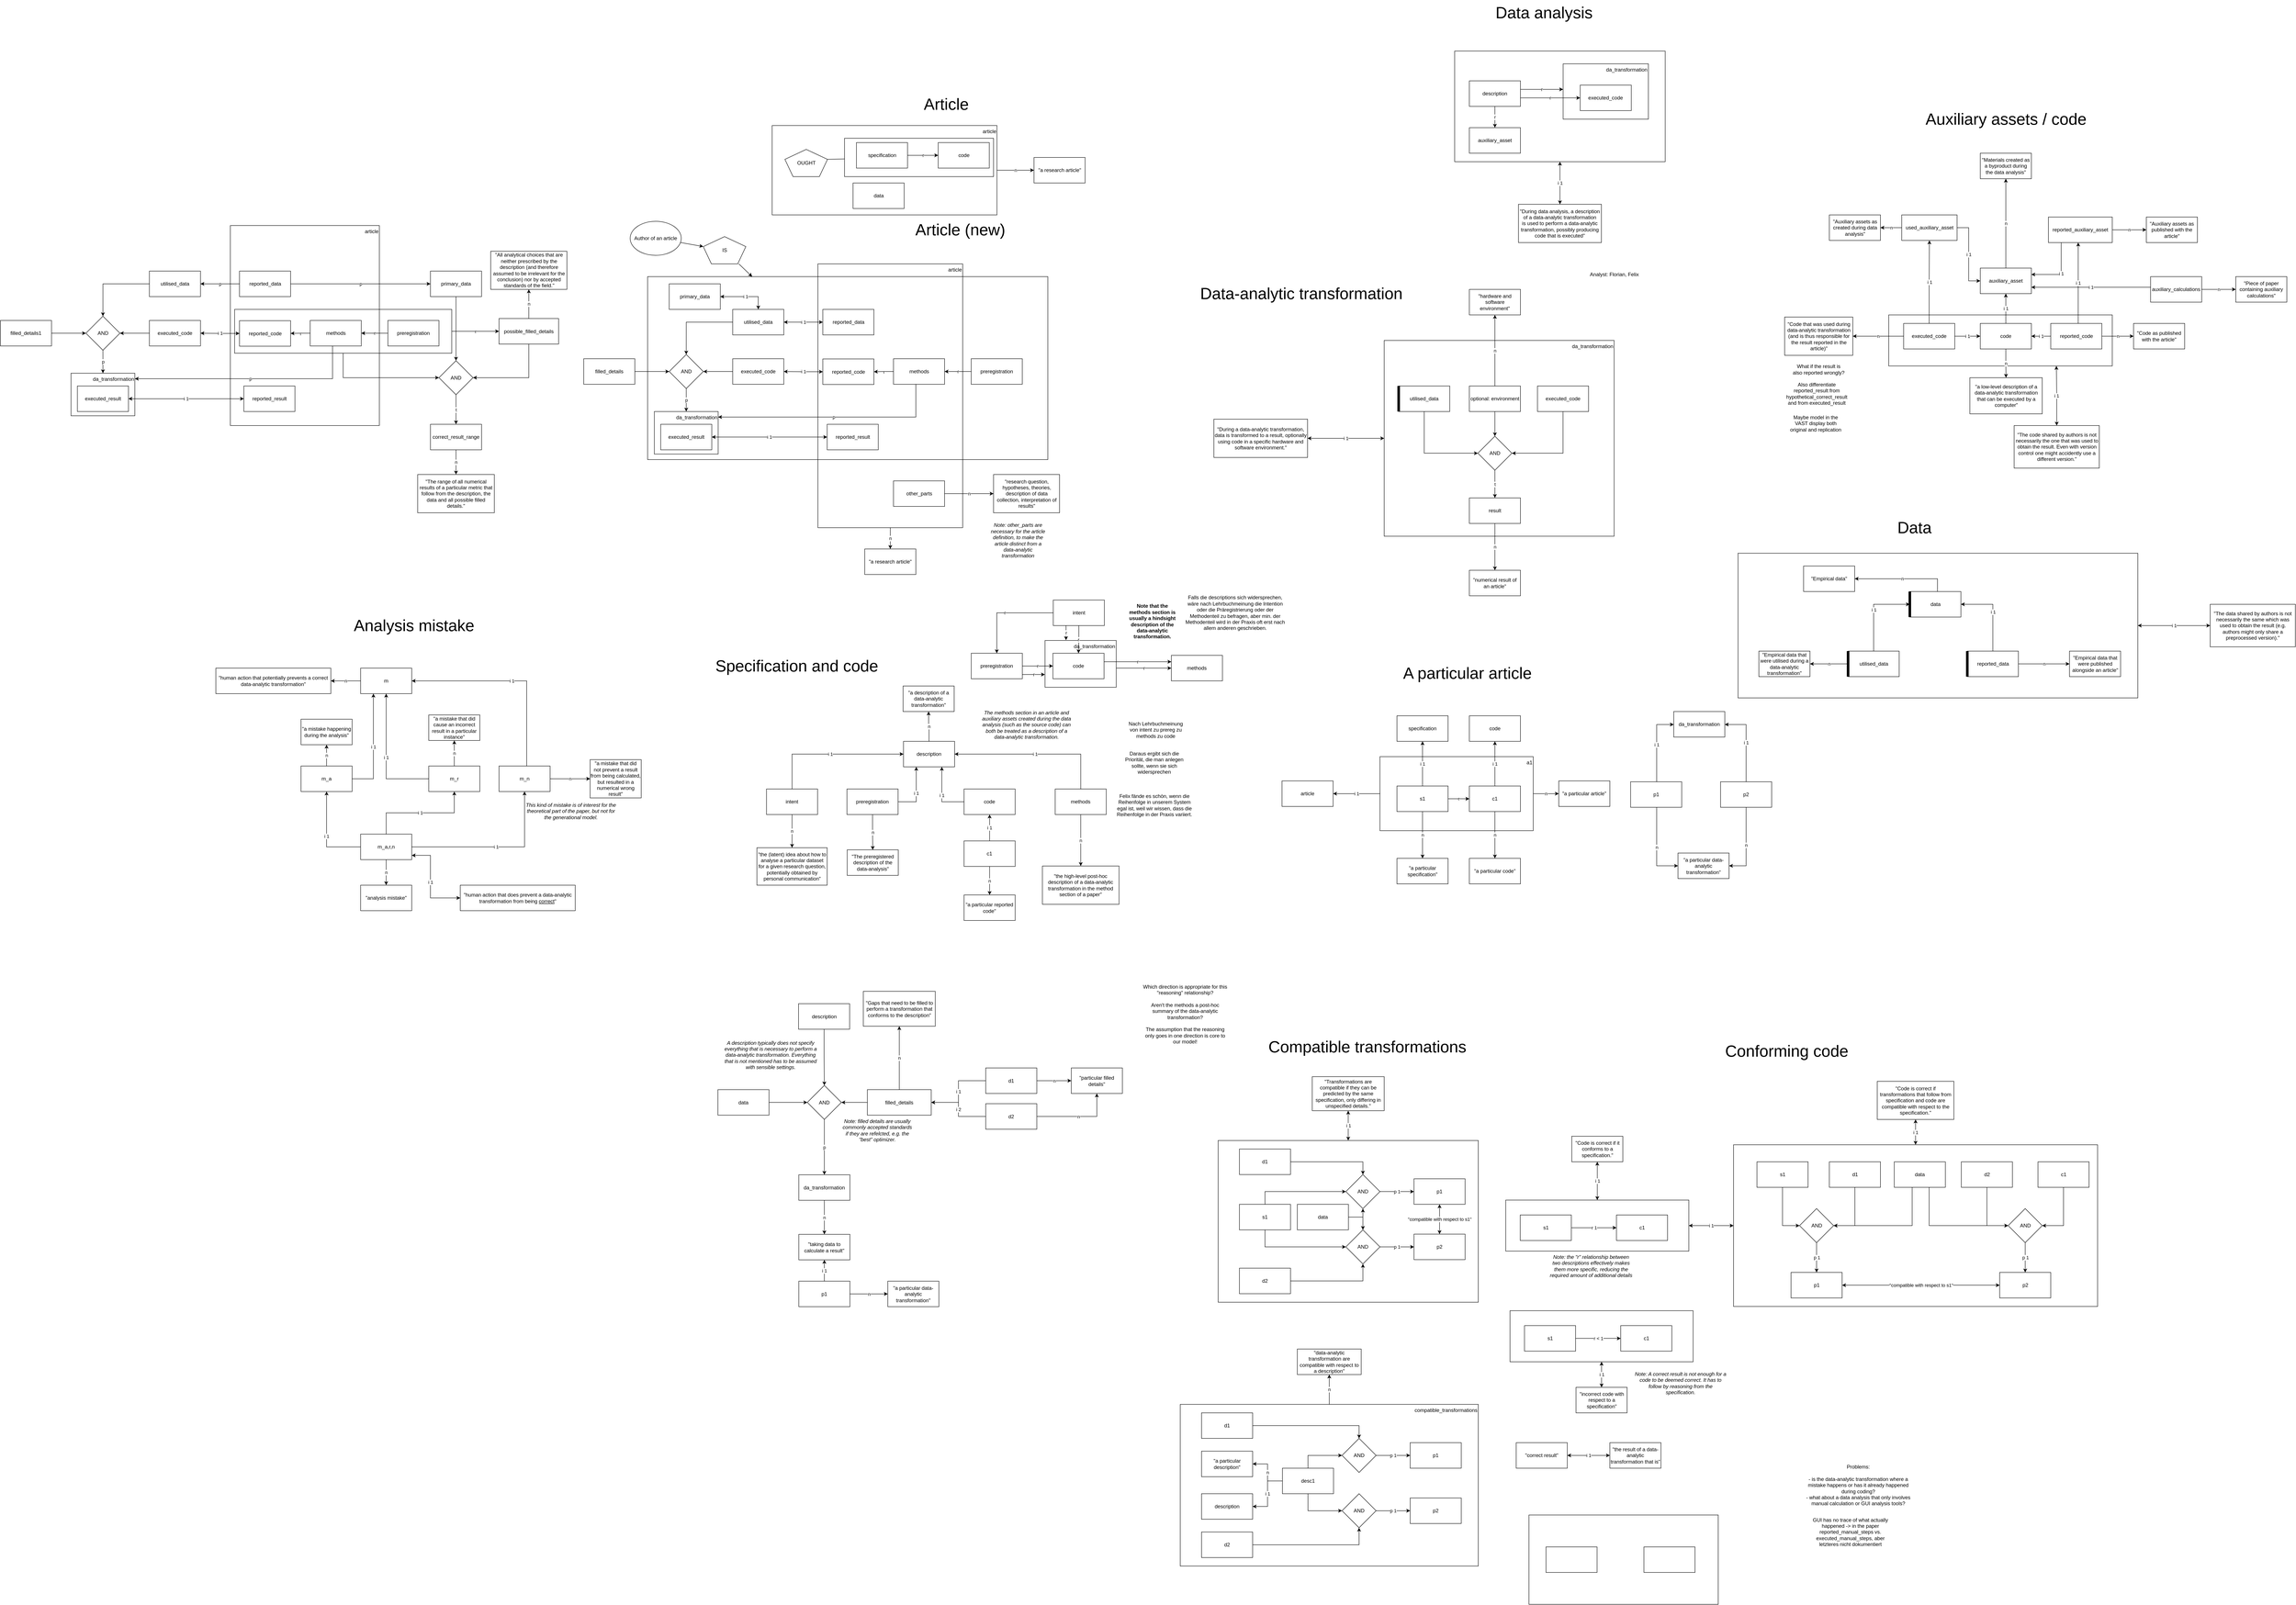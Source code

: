 <mxfile version="24.0.2" type="github">
  <diagram name="Page-1" id="51PEagXw1sYwZtZuC4bm">
    <mxGraphModel dx="3052" dy="2383" grid="1" gridSize="10" guides="1" tooltips="1" connect="1" arrows="1" fold="1" page="1" pageScale="1" pageWidth="1169" pageHeight="827" math="0" shadow="0">
      <root>
        <mxCell id="0" />
        <mxCell id="1" parent="0" />
        <mxCell id="mfvt5SFf4x34KGhcreXI-320" value="article" style="rounded=0;whiteSpace=wrap;html=1;fillColor=none;verticalAlign=top;align=right;" parent="1" vertex="1">
          <mxGeometry x="-1050" y="-850" width="350" height="470" as="geometry" />
        </mxCell>
        <mxCell id="mfvt5SFf4x34KGhcreXI-363" style="edgeStyle=orthogonalEdgeStyle;rounded=0;orthogonalLoop=1;jettySize=auto;html=1;entryX=0;entryY=0.5;entryDx=0;entryDy=0;" parent="1" source="mfvt5SFf4x34KGhcreXI-354" target="mfvt5SFf4x34KGhcreXI-360" edge="1">
          <mxGeometry relative="1" as="geometry" />
        </mxCell>
        <mxCell id="mfvt5SFf4x34KGhcreXI-366" value="r" style="edgeStyle=orthogonalEdgeStyle;rounded=0;orthogonalLoop=1;jettySize=auto;html=1;" parent="1" source="mfvt5SFf4x34KGhcreXI-354" target="mfvt5SFf4x34KGhcreXI-359" edge="1">
          <mxGeometry relative="1" as="geometry" />
        </mxCell>
        <mxCell id="mfvt5SFf4x34KGhcreXI-354" value="" style="rounded=0;whiteSpace=wrap;html=1;fillColor=none;" parent="1" vertex="1">
          <mxGeometry x="-1040" y="-653" width="510" height="103" as="geometry" />
        </mxCell>
        <mxCell id="mfvt5SFf4x34KGhcreXI-314" value="" style="rounded=0;whiteSpace=wrap;html=1;fillColor=none;" parent="1" vertex="1">
          <mxGeometry x="-70" y="-730" width="940" height="430" as="geometry" />
        </mxCell>
        <mxCell id="mfvt5SFf4x34KGhcreXI-263" value="" style="rounded=0;whiteSpace=wrap;html=1;fillColor=none;" parent="1" vertex="1">
          <mxGeometry x="2845" y="-640" width="525" height="120" as="geometry" />
        </mxCell>
        <mxCell id="mfvt5SFf4x34KGhcreXI-260" value="" style="rounded=0;whiteSpace=wrap;html=1;fillColor=none;" parent="1" vertex="1">
          <mxGeometry x="2491" y="-80" width="939" height="340" as="geometry" />
        </mxCell>
        <mxCell id="mfvt5SFf4x34KGhcreXI-250" value="" style="rounded=0;whiteSpace=wrap;html=1;fillColor=none;" parent="1" vertex="1">
          <mxGeometry x="1825.5" y="-1260" width="494.5" height="260" as="geometry" />
        </mxCell>
        <mxCell id="mfvt5SFf4x34KGhcreXI-22" value="article" style="rounded=0;whiteSpace=wrap;html=1;fillColor=none;verticalAlign=top;align=right;" parent="1" vertex="1">
          <mxGeometry x="330" y="-760" width="340" height="620" as="geometry" />
        </mxCell>
        <mxCell id="mfvt5SFf4x34KGhcreXI-186" value="r" style="edgeStyle=orthogonalEdgeStyle;rounded=0;orthogonalLoop=1;jettySize=auto;html=1;" parent="1" source="mfvt5SFf4x34KGhcreXI-185" target="mfvt5SFf4x34KGhcreXI-181" edge="1">
          <mxGeometry relative="1" as="geometry">
            <Array as="points">
              <mxPoint x="1060.13" y="190" />
              <mxPoint x="1060.13" y="190" />
            </Array>
          </mxGeometry>
        </mxCell>
        <mxCell id="mfvt5SFf4x34KGhcreXI-185" value="da_transformation" style="rounded=0;whiteSpace=wrap;html=1;fillColor=none;align=right;verticalAlign=top;" parent="1" vertex="1">
          <mxGeometry x="863.38" y="125" width="167.25" height="110" as="geometry" />
        </mxCell>
        <mxCell id="CN0c7sCui0MEg__w1s-X-119" value="article" style="rounded=0;whiteSpace=wrap;html=1;fillColor=none;verticalAlign=top;align=right;" parent="1" vertex="1">
          <mxGeometry x="222.5" y="-1085" width="528" height="210" as="geometry" />
        </mxCell>
        <mxCell id="mfvt5SFf4x34KGhcreXI-19" value="" style="rounded=0;whiteSpace=wrap;html=1;fillColor=none;" parent="1" vertex="1">
          <mxGeometry x="392.5" y="-1055" width="350" height="90" as="geometry" />
        </mxCell>
        <mxCell id="npsLAXFu691l5lNTcMtJ-79" value="i 1" style="edgeStyle=orthogonalEdgeStyle;rounded=0;orthogonalLoop=1;jettySize=auto;html=1;startArrow=classic;startFill=1;" parent="1" source="npsLAXFu691l5lNTcMtJ-61" target="npsLAXFu691l5lNTcMtJ-62" edge="1">
          <mxGeometry relative="1" as="geometry" />
        </mxCell>
        <mxCell id="npsLAXFu691l5lNTcMtJ-80" value="i 1" style="edgeStyle=orthogonalEdgeStyle;rounded=0;orthogonalLoop=1;jettySize=auto;html=1;startArrow=classic;startFill=1;" parent="1" source="npsLAXFu691l5lNTcMtJ-61" target="npsLAXFu691l5lNTcMtJ-36" edge="1">
          <mxGeometry relative="1" as="geometry" />
        </mxCell>
        <mxCell id="npsLAXFu691l5lNTcMtJ-61" value="" style="rounded=0;whiteSpace=wrap;html=1;fillColor=none;" parent="1" vertex="1">
          <mxGeometry x="1945.5" y="1440" width="430" height="120" as="geometry" />
        </mxCell>
        <mxCell id="CN0c7sCui0MEg__w1s-X-227" value="n" style="edgeStyle=orthogonalEdgeStyle;rounded=0;orthogonalLoop=1;jettySize=auto;html=1;" parent="1" source="CN0c7sCui0MEg__w1s-X-218" target="CN0c7sCui0MEg__w1s-X-211" edge="1">
          <mxGeometry relative="1" as="geometry" />
        </mxCell>
        <mxCell id="CN0c7sCui0MEg__w1s-X-218" value="compatible_transformations" style="rounded=0;whiteSpace=wrap;html=1;fillColor=none;verticalAlign=top;align=right;" parent="1" vertex="1">
          <mxGeometry x="1181" y="1920" width="700" height="380" as="geometry" />
        </mxCell>
        <mxCell id="CN0c7sCui0MEg__w1s-X-133" value="n" style="edgeStyle=orthogonalEdgeStyle;rounded=0;orthogonalLoop=1;jettySize=auto;html=1;" parent="1" source="CN0c7sCui0MEg__w1s-X-128" target="CN0c7sCui0MEg__w1s-X-132" edge="1">
          <mxGeometry relative="1" as="geometry" />
        </mxCell>
        <mxCell id="CN0c7sCui0MEg__w1s-X-128" value="a1" style="rounded=0;whiteSpace=wrap;html=1;fillColor=none;verticalAlign=top;align=right;" parent="1" vertex="1">
          <mxGeometry x="1650" y="398" width="360" height="174" as="geometry" />
        </mxCell>
        <mxCell id="CN0c7sCui0MEg__w1s-X-122" value="n" style="edgeStyle=orthogonalEdgeStyle;rounded=0;orthogonalLoop=1;jettySize=auto;html=1;" parent="1" source="CN0c7sCui0MEg__w1s-X-119" target="CN0c7sCui0MEg__w1s-X-121" edge="1">
          <mxGeometry relative="1" as="geometry" />
        </mxCell>
        <mxCell id="PQwBD4DDwZsJVSDzbPhe-4" value="n" style="edgeStyle=orthogonalEdgeStyle;rounded=0;orthogonalLoop=1;jettySize=auto;html=1;" parent="1" source="PQwBD4DDwZsJVSDzbPhe-2" target="PQwBD4DDwZsJVSDzbPhe-3" edge="1">
          <mxGeometry relative="1" as="geometry" />
        </mxCell>
        <mxCell id="PQwBD4DDwZsJVSDzbPhe-2" value="m" style="rounded=0;whiteSpace=wrap;html=1;" parent="1" vertex="1">
          <mxGeometry x="-744" y="190" width="120" height="60" as="geometry" />
        </mxCell>
        <mxCell id="PQwBD4DDwZsJVSDzbPhe-3" value="&quot;human action that potentially prevents a correct data-analytic transformation&quot;" style="rounded=0;whiteSpace=wrap;html=1;" parent="1" vertex="1">
          <mxGeometry x="-1084" y="190" width="270" height="60" as="geometry" />
        </mxCell>
        <mxCell id="PQwBD4DDwZsJVSDzbPhe-10" value="n" style="edgeStyle=orthogonalEdgeStyle;rounded=0;orthogonalLoop=1;jettySize=auto;html=1;" parent="1" source="PQwBD4DDwZsJVSDzbPhe-8" target="PQwBD4DDwZsJVSDzbPhe-9" edge="1">
          <mxGeometry relative="1" as="geometry" />
        </mxCell>
        <mxCell id="PQwBD4DDwZsJVSDzbPhe-12" value="i 1" style="edgeStyle=orthogonalEdgeStyle;rounded=0;orthogonalLoop=1;jettySize=auto;html=1;" parent="1" source="PQwBD4DDwZsJVSDzbPhe-8" target="PQwBD4DDwZsJVSDzbPhe-2" edge="1">
          <mxGeometry relative="1" as="geometry">
            <Array as="points">
              <mxPoint x="-714" y="450" />
            </Array>
          </mxGeometry>
        </mxCell>
        <mxCell id="PQwBD4DDwZsJVSDzbPhe-8" value="m_a" style="rounded=0;whiteSpace=wrap;html=1;" parent="1" vertex="1">
          <mxGeometry x="-884" y="420" width="120" height="60" as="geometry" />
        </mxCell>
        <mxCell id="PQwBD4DDwZsJVSDzbPhe-9" value="&quot;a mistake happening during the analysis&quot;" style="rounded=0;whiteSpace=wrap;html=1;" parent="1" vertex="1">
          <mxGeometry x="-884" y="310" width="120" height="60" as="geometry" />
        </mxCell>
        <mxCell id="PQwBD4DDwZsJVSDzbPhe-14" value="i 1" style="edgeStyle=orthogonalEdgeStyle;rounded=0;orthogonalLoop=1;jettySize=auto;html=1;" parent="1" source="PQwBD4DDwZsJVSDzbPhe-13" target="PQwBD4DDwZsJVSDzbPhe-2" edge="1">
          <mxGeometry relative="1" as="geometry" />
        </mxCell>
        <mxCell id="PQwBD4DDwZsJVSDzbPhe-16" value="n" style="edgeStyle=orthogonalEdgeStyle;rounded=0;orthogonalLoop=1;jettySize=auto;html=1;" parent="1" source="PQwBD4DDwZsJVSDzbPhe-13" target="PQwBD4DDwZsJVSDzbPhe-15" edge="1">
          <mxGeometry relative="1" as="geometry" />
        </mxCell>
        <mxCell id="PQwBD4DDwZsJVSDzbPhe-13" value="m_r" style="rounded=0;whiteSpace=wrap;html=1;" parent="1" vertex="1">
          <mxGeometry x="-584" y="420" width="120" height="60" as="geometry" />
        </mxCell>
        <mxCell id="PQwBD4DDwZsJVSDzbPhe-15" value="&quot;a mistake that did cause an incorrect result in a particular instance&quot;" style="rounded=0;whiteSpace=wrap;html=1;" parent="1" vertex="1">
          <mxGeometry x="-584" y="300" width="120" height="60" as="geometry" />
        </mxCell>
        <mxCell id="PQwBD4DDwZsJVSDzbPhe-18" value="i 1" style="edgeStyle=orthogonalEdgeStyle;rounded=0;orthogonalLoop=1;jettySize=auto;html=1;" parent="1" source="PQwBD4DDwZsJVSDzbPhe-17" target="PQwBD4DDwZsJVSDzbPhe-13" edge="1">
          <mxGeometry relative="1" as="geometry">
            <Array as="points">
              <mxPoint x="-684" y="530" />
              <mxPoint x="-524" y="530" />
            </Array>
          </mxGeometry>
        </mxCell>
        <mxCell id="PQwBD4DDwZsJVSDzbPhe-19" value="i 1" style="edgeStyle=orthogonalEdgeStyle;rounded=0;orthogonalLoop=1;jettySize=auto;html=1;" parent="1" source="PQwBD4DDwZsJVSDzbPhe-17" target="PQwBD4DDwZsJVSDzbPhe-8" edge="1">
          <mxGeometry relative="1" as="geometry" />
        </mxCell>
        <mxCell id="PQwBD4DDwZsJVSDzbPhe-24" value="n" style="edgeStyle=orthogonalEdgeStyle;rounded=0;orthogonalLoop=1;jettySize=auto;html=1;" parent="1" source="PQwBD4DDwZsJVSDzbPhe-17" target="PQwBD4DDwZsJVSDzbPhe-23" edge="1">
          <mxGeometry relative="1" as="geometry" />
        </mxCell>
        <mxCell id="CN0c7sCui0MEg__w1s-X-84" value="i 1" style="edgeStyle=orthogonalEdgeStyle;rounded=0;orthogonalLoop=1;jettySize=auto;html=1;" parent="1" source="PQwBD4DDwZsJVSDzbPhe-17" target="VSVdpnFQ6Lm-19f5LBRc-6" edge="1">
          <mxGeometry relative="1" as="geometry" />
        </mxCell>
        <mxCell id="PQwBD4DDwZsJVSDzbPhe-17" value="m_a,r,n" style="rounded=0;whiteSpace=wrap;html=1;" parent="1" vertex="1">
          <mxGeometry x="-744" y="580" width="120" height="60" as="geometry" />
        </mxCell>
        <mxCell id="PQwBD4DDwZsJVSDzbPhe-23" value="&quot;analysis mistake&quot;" style="rounded=0;whiteSpace=wrap;html=1;" parent="1" vertex="1">
          <mxGeometry x="-744" y="700" width="120" height="60" as="geometry" />
        </mxCell>
        <mxCell id="VSVdpnFQ6Lm-19f5LBRc-2" value="Analyst: Florian, Felix" style="text;html=1;align=center;verticalAlign=middle;resizable=0;points=[];autosize=1;strokeColor=none;fillColor=none;" parent="1" vertex="1">
          <mxGeometry x="2130" y="-750" width="140" height="30" as="geometry" />
        </mxCell>
        <mxCell id="VSVdpnFQ6Lm-19f5LBRc-9" value="i 1" style="edgeStyle=orthogonalEdgeStyle;rounded=0;orthogonalLoop=1;jettySize=auto;html=1;" parent="1" source="VSVdpnFQ6Lm-19f5LBRc-6" target="PQwBD4DDwZsJVSDzbPhe-2" edge="1">
          <mxGeometry relative="1" as="geometry">
            <Array as="points">
              <mxPoint x="-354" y="220" />
            </Array>
          </mxGeometry>
        </mxCell>
        <mxCell id="VSVdpnFQ6Lm-19f5LBRc-11" value="n" style="edgeStyle=orthogonalEdgeStyle;rounded=0;orthogonalLoop=1;jettySize=auto;html=1;" parent="1" source="VSVdpnFQ6Lm-19f5LBRc-6" target="VSVdpnFQ6Lm-19f5LBRc-10" edge="1">
          <mxGeometry relative="1" as="geometry" />
        </mxCell>
        <mxCell id="VSVdpnFQ6Lm-19f5LBRc-6" value="m_n" style="rounded=0;whiteSpace=wrap;html=1;" parent="1" vertex="1">
          <mxGeometry x="-419" y="420" width="120" height="60" as="geometry" />
        </mxCell>
        <mxCell id="VSVdpnFQ6Lm-19f5LBRc-10" value="&quot;a mistake that did not prevent a result from being calculated, but resulted in a numerical wrong result&quot;" style="rounded=0;whiteSpace=wrap;html=1;" parent="1" vertex="1">
          <mxGeometry x="-205" y="405" width="120" height="90" as="geometry" />
        </mxCell>
        <mxCell id="CN0c7sCui0MEg__w1s-X-223" style="edgeStyle=orthogonalEdgeStyle;rounded=0;orthogonalLoop=1;jettySize=auto;html=1;entryX=0.5;entryY=0;entryDx=0;entryDy=0;" parent="1" source="CN0c7sCui0MEg__w1s-X-3" target="CN0c7sCui0MEg__w1s-X-221" edge="1">
          <mxGeometry relative="1" as="geometry" />
        </mxCell>
        <mxCell id="CN0c7sCui0MEg__w1s-X-3" value="description" style="rounded=0;whiteSpace=wrap;html=1;" parent="1" vertex="1">
          <mxGeometry x="284.5" y="978.5" width="120" height="60" as="geometry" />
        </mxCell>
        <mxCell id="CN0c7sCui0MEg__w1s-X-12" value="n" style="edgeStyle=orthogonalEdgeStyle;rounded=0;orthogonalLoop=1;jettySize=auto;html=1;" parent="1" source="CN0c7sCui0MEg__w1s-X-10" target="CN0c7sCui0MEg__w1s-X-11" edge="1">
          <mxGeometry relative="1" as="geometry" />
        </mxCell>
        <mxCell id="CN0c7sCui0MEg__w1s-X-10" value="da_transformation" style="rounded=0;whiteSpace=wrap;html=1;" parent="1" vertex="1">
          <mxGeometry x="285.13" y="1380.5" width="120" height="60" as="geometry" />
        </mxCell>
        <mxCell id="CN0c7sCui0MEg__w1s-X-11" value="&quot;taking data to calculate a result&quot;" style="rounded=0;whiteSpace=wrap;html=1;" parent="1" vertex="1">
          <mxGeometry x="285.13" y="1520.5" width="120" height="60" as="geometry" />
        </mxCell>
        <mxCell id="CN0c7sCui0MEg__w1s-X-20" value="r 1" style="edgeStyle=orthogonalEdgeStyle;rounded=0;orthogonalLoop=1;jettySize=auto;html=1;" parent="1" edge="1">
          <mxGeometry relative="1" as="geometry">
            <mxPoint x="570" y="1450" as="targetPoint" />
          </mxGeometry>
        </mxCell>
        <mxCell id="CN0c7sCui0MEg__w1s-X-38" value="i 1" style="edgeStyle=orthogonalEdgeStyle;rounded=0;orthogonalLoop=1;jettySize=auto;html=1;" parent="1" source="CN0c7sCui0MEg__w1s-X-35" target="CN0c7sCui0MEg__w1s-X-11" edge="1">
          <mxGeometry relative="1" as="geometry" />
        </mxCell>
        <mxCell id="CN0c7sCui0MEg__w1s-X-86" value="n" style="edgeStyle=orthogonalEdgeStyle;rounded=0;orthogonalLoop=1;jettySize=auto;html=1;" parent="1" source="CN0c7sCui0MEg__w1s-X-35" target="CN0c7sCui0MEg__w1s-X-85" edge="1">
          <mxGeometry relative="1" as="geometry" />
        </mxCell>
        <mxCell id="CN0c7sCui0MEg__w1s-X-35" value="p1" style="rounded=0;whiteSpace=wrap;html=1;" parent="1" vertex="1">
          <mxGeometry x="285.13" y="1630.5" width="120" height="60" as="geometry" />
        </mxCell>
        <mxCell id="CN0c7sCui0MEg__w1s-X-85" value="&quot;a particular data-analytic transformation&quot;" style="rounded=0;whiteSpace=wrap;html=1;" parent="1" vertex="1">
          <mxGeometry x="494.13" y="1630.5" width="120" height="60" as="geometry" />
        </mxCell>
        <mxCell id="CN0c7sCui0MEg__w1s-X-95" value="specification" style="rounded=0;whiteSpace=wrap;html=1;" parent="1" vertex="1">
          <mxGeometry x="1690" y="302" width="120" height="60" as="geometry" />
        </mxCell>
        <mxCell id="CN0c7sCui0MEg__w1s-X-98" value="i 1" style="edgeStyle=orthogonalEdgeStyle;rounded=0;orthogonalLoop=1;jettySize=auto;html=1;" parent="1" source="CN0c7sCui0MEg__w1s-X-97" target="CN0c7sCui0MEg__w1s-X-95" edge="1">
          <mxGeometry relative="1" as="geometry" />
        </mxCell>
        <mxCell id="CN0c7sCui0MEg__w1s-X-100" value="n" style="edgeStyle=orthogonalEdgeStyle;rounded=0;orthogonalLoop=1;jettySize=auto;html=1;" parent="1" source="CN0c7sCui0MEg__w1s-X-97" target="CN0c7sCui0MEg__w1s-X-99" edge="1">
          <mxGeometry relative="1" as="geometry" />
        </mxCell>
        <mxCell id="CN0c7sCui0MEg__w1s-X-106" value="r" style="edgeStyle=orthogonalEdgeStyle;rounded=0;orthogonalLoop=1;jettySize=auto;html=1;" parent="1" source="CN0c7sCui0MEg__w1s-X-97" target="CN0c7sCui0MEg__w1s-X-102" edge="1">
          <mxGeometry relative="1" as="geometry" />
        </mxCell>
        <mxCell id="CN0c7sCui0MEg__w1s-X-97" value="s1" style="rounded=0;whiteSpace=wrap;html=1;" parent="1" vertex="1">
          <mxGeometry x="1690" y="467" width="120" height="60" as="geometry" />
        </mxCell>
        <mxCell id="CN0c7sCui0MEg__w1s-X-99" value="&quot;a particular specification&quot;" style="rounded=0;whiteSpace=wrap;html=1;" parent="1" vertex="1">
          <mxGeometry x="1690" y="637" width="120" height="60" as="geometry" />
        </mxCell>
        <mxCell id="CN0c7sCui0MEg__w1s-X-101" value="code" style="rounded=0;whiteSpace=wrap;html=1;" parent="1" vertex="1">
          <mxGeometry x="1860" y="302" width="120" height="60" as="geometry" />
        </mxCell>
        <mxCell id="CN0c7sCui0MEg__w1s-X-103" value="i 1" style="edgeStyle=orthogonalEdgeStyle;rounded=0;orthogonalLoop=1;jettySize=auto;html=1;" parent="1" source="CN0c7sCui0MEg__w1s-X-102" target="CN0c7sCui0MEg__w1s-X-101" edge="1">
          <mxGeometry relative="1" as="geometry" />
        </mxCell>
        <mxCell id="CN0c7sCui0MEg__w1s-X-105" value="n" style="edgeStyle=orthogonalEdgeStyle;rounded=0;orthogonalLoop=1;jettySize=auto;html=1;" parent="1" source="CN0c7sCui0MEg__w1s-X-102" target="CN0c7sCui0MEg__w1s-X-104" edge="1">
          <mxGeometry relative="1" as="geometry" />
        </mxCell>
        <mxCell id="CN0c7sCui0MEg__w1s-X-102" value="c1" style="rounded=0;whiteSpace=wrap;html=1;" parent="1" vertex="1">
          <mxGeometry x="1860" y="467" width="120" height="60" as="geometry" />
        </mxCell>
        <mxCell id="CN0c7sCui0MEg__w1s-X-104" value="&quot;a particular code&quot;" style="rounded=0;whiteSpace=wrap;html=1;" parent="1" vertex="1">
          <mxGeometry x="1860" y="637" width="120" height="60" as="geometry" />
        </mxCell>
        <mxCell id="CN0c7sCui0MEg__w1s-X-109" value="n" style="edgeStyle=orthogonalEdgeStyle;rounded=0;orthogonalLoop=1;jettySize=auto;html=1;" parent="1" source="CN0c7sCui0MEg__w1s-X-107" target="CN0c7sCui0MEg__w1s-X-108" edge="1">
          <mxGeometry relative="1" as="geometry">
            <Array as="points">
              <mxPoint x="2300" y="654.5" />
            </Array>
          </mxGeometry>
        </mxCell>
        <mxCell id="CN0c7sCui0MEg__w1s-X-111" value="i 1" style="edgeStyle=orthogonalEdgeStyle;rounded=0;orthogonalLoop=1;jettySize=auto;html=1;" parent="1" source="CN0c7sCui0MEg__w1s-X-107" target="CN0c7sCui0MEg__w1s-X-110" edge="1">
          <mxGeometry relative="1" as="geometry">
            <Array as="points">
              <mxPoint x="2300" y="322.5" />
            </Array>
          </mxGeometry>
        </mxCell>
        <mxCell id="CN0c7sCui0MEg__w1s-X-107" value="p1" style="rounded=0;whiteSpace=wrap;html=1;" parent="1" vertex="1">
          <mxGeometry x="2238.75" y="457" width="120" height="60" as="geometry" />
        </mxCell>
        <mxCell id="CN0c7sCui0MEg__w1s-X-108" value="&quot;a particular data-analytic transformation&quot;" style="rounded=0;whiteSpace=wrap;html=1;" parent="1" vertex="1">
          <mxGeometry x="2350" y="624.5" width="120" height="60" as="geometry" />
        </mxCell>
        <mxCell id="CN0c7sCui0MEg__w1s-X-110" value="da_transformation" style="rounded=0;whiteSpace=wrap;html=1;" parent="1" vertex="1">
          <mxGeometry x="2340" y="292" width="120" height="60" as="geometry" />
        </mxCell>
        <mxCell id="CN0c7sCui0MEg__w1s-X-115" value="Analysis mistake" style="text;html=1;align=center;verticalAlign=middle;resizable=0;points=[];autosize=1;strokeColor=none;fillColor=none;fontSize=38;" parent="1" vertex="1">
          <mxGeometry x="-774" y="60" width="310" height="60" as="geometry" />
        </mxCell>
        <mxCell id="CN0c7sCui0MEg__w1s-X-116" value="Specification and code" style="text;html=1;align=center;verticalAlign=middle;resizable=0;points=[];autosize=1;strokeColor=none;fillColor=none;fontSize=38;" parent="1" vertex="1">
          <mxGeometry x="75" y="155" width="410" height="60" as="geometry" />
        </mxCell>
        <mxCell id="CN0c7sCui0MEg__w1s-X-131" value="r" style="edgeStyle=orthogonalEdgeStyle;rounded=0;orthogonalLoop=1;jettySize=auto;html=1;" parent="1" source="CN0c7sCui0MEg__w1s-X-117" target="CN0c7sCui0MEg__w1s-X-118" edge="1">
          <mxGeometry relative="1" as="geometry" />
        </mxCell>
        <mxCell id="CN0c7sCui0MEg__w1s-X-117" value="specification" style="rounded=0;whiteSpace=wrap;html=1;" parent="1" vertex="1">
          <mxGeometry x="420.5" y="-1045" width="120" height="60" as="geometry" />
        </mxCell>
        <mxCell id="CN0c7sCui0MEg__w1s-X-118" value="code" style="rounded=0;whiteSpace=wrap;html=1;" parent="1" vertex="1">
          <mxGeometry x="612.5" y="-1045" width="120" height="60" as="geometry" />
        </mxCell>
        <mxCell id="CN0c7sCui0MEg__w1s-X-121" value="&quot;a research article&quot;" style="rounded=0;whiteSpace=wrap;html=1;" parent="1" vertex="1">
          <mxGeometry x="837.5" y="-1010" width="120" height="60" as="geometry" />
        </mxCell>
        <mxCell id="CN0c7sCui0MEg__w1s-X-123" value="data" style="rounded=0;whiteSpace=wrap;html=1;" parent="1" vertex="1">
          <mxGeometry x="412.5" y="-950" width="120" height="60" as="geometry" />
        </mxCell>
        <mxCell id="CN0c7sCui0MEg__w1s-X-130" value="i 1" style="edgeStyle=orthogonalEdgeStyle;rounded=0;orthogonalLoop=1;jettySize=auto;html=1;" parent="1" source="CN0c7sCui0MEg__w1s-X-128" target="CN0c7sCui0MEg__w1s-X-129" edge="1">
          <mxGeometry relative="1" as="geometry" />
        </mxCell>
        <mxCell id="CN0c7sCui0MEg__w1s-X-129" value="article" style="rounded=0;whiteSpace=wrap;html=1;" parent="1" vertex="1">
          <mxGeometry x="1420" y="455" width="120" height="60" as="geometry" />
        </mxCell>
        <mxCell id="CN0c7sCui0MEg__w1s-X-132" value="&quot;a particular article&quot;" style="rounded=0;whiteSpace=wrap;html=1;" parent="1" vertex="1">
          <mxGeometry x="2070" y="455" width="120" height="60" as="geometry" />
        </mxCell>
        <mxCell id="CN0c7sCui0MEg__w1s-X-137" value="Article" style="text;html=1;align=center;verticalAlign=middle;resizable=0;points=[];autosize=1;strokeColor=none;fillColor=none;fontSize=38;" parent="1" vertex="1">
          <mxGeometry x="565.5" y="-1165" width="130" height="60" as="geometry" />
        </mxCell>
        <mxCell id="CN0c7sCui0MEg__w1s-X-139" value="Data-analytic transformation" style="text;html=1;align=center;verticalAlign=middle;resizable=0;points=[];autosize=1;strokeColor=none;fillColor=none;fontSize=38;" parent="1" vertex="1">
          <mxGeometry x="1215" y="-720" width="500" height="60" as="geometry" />
        </mxCell>
        <mxCell id="CN0c7sCui0MEg__w1s-X-142" value="i 1" style="edgeStyle=orthogonalEdgeStyle;rounded=0;orthogonalLoop=1;jettySize=auto;html=1;startArrow=classic;startFill=1;" parent="1" source="CN0c7sCui0MEg__w1s-X-140" target="CN0c7sCui0MEg__w1s-X-141" edge="1">
          <mxGeometry relative="1" as="geometry" />
        </mxCell>
        <mxCell id="CN0c7sCui0MEg__w1s-X-140" value="&quot;During a data-analytic transformation, data is transformed to a result, optionally using code in a specific hardware and software environment.&quot;" style="rounded=0;whiteSpace=wrap;html=1;" parent="1" vertex="1">
          <mxGeometry x="1260" y="-395" width="220" height="90" as="geometry" />
        </mxCell>
        <mxCell id="CN0c7sCui0MEg__w1s-X-141" value="da_transformation" style="rounded=0;whiteSpace=wrap;html=1;fillColor=none;verticalAlign=top;align=right;" parent="1" vertex="1">
          <mxGeometry x="1660" y="-580" width="540" height="460" as="geometry" />
        </mxCell>
        <mxCell id="CN0c7sCui0MEg__w1s-X-149" value="n" style="edgeStyle=orthogonalEdgeStyle;rounded=0;orthogonalLoop=1;jettySize=auto;html=1;" parent="1" source="CN0c7sCui0MEg__w1s-X-143" target="CN0c7sCui0MEg__w1s-X-147" edge="1">
          <mxGeometry relative="1" as="geometry" />
        </mxCell>
        <mxCell id="CN0c7sCui0MEg__w1s-X-143" value="result" style="rounded=0;whiteSpace=wrap;html=1;" parent="1" vertex="1">
          <mxGeometry x="1860" y="-210" width="120" height="60" as="geometry" />
        </mxCell>
        <mxCell id="CN0c7sCui0MEg__w1s-X-190" style="edgeStyle=orthogonalEdgeStyle;rounded=0;orthogonalLoop=1;jettySize=auto;html=1;entryX=0;entryY=0.5;entryDx=0;entryDy=0;" parent="1" source="CN0c7sCui0MEg__w1s-X-144" target="CN0c7sCui0MEg__w1s-X-182" edge="1">
          <mxGeometry relative="1" as="geometry">
            <Array as="points">
              <mxPoint x="1754" y="-315" />
            </Array>
          </mxGeometry>
        </mxCell>
        <mxCell id="CN0c7sCui0MEg__w1s-X-147" value="&quot;numerical result of an article&quot;" style="rounded=0;whiteSpace=wrap;html=1;" parent="1" vertex="1">
          <mxGeometry x="1860" y="-40" width="120" height="60" as="geometry" />
        </mxCell>
        <mxCell id="CN0c7sCui0MEg__w1s-X-172" value="A particular article" style="text;html=1;align=center;verticalAlign=middle;resizable=0;points=[];autosize=1;strokeColor=none;fillColor=none;fontSize=38;" parent="1" vertex="1">
          <mxGeometry x="1690" y="172" width="330" height="60" as="geometry" />
        </mxCell>
        <mxCell id="CN0c7sCui0MEg__w1s-X-183" value="t" style="edgeStyle=orthogonalEdgeStyle;rounded=0;orthogonalLoop=1;jettySize=auto;html=1;exitX=0.5;exitY=1;exitDx=0;exitDy=0;" parent="1" source="CN0c7sCui0MEg__w1s-X-182" target="CN0c7sCui0MEg__w1s-X-143" edge="1">
          <mxGeometry relative="1" as="geometry" />
        </mxCell>
        <mxCell id="CN0c7sCui0MEg__w1s-X-182" value="AND" style="rhombus;whiteSpace=wrap;html=1;" parent="1" vertex="1">
          <mxGeometry x="1880" y="-355" width="80" height="80" as="geometry" />
        </mxCell>
        <mxCell id="CN0c7sCui0MEg__w1s-X-188" style="edgeStyle=orthogonalEdgeStyle;rounded=0;orthogonalLoop=1;jettySize=auto;html=1;entryX=0.5;entryY=0;entryDx=0;entryDy=0;" parent="1" source="CN0c7sCui0MEg__w1s-X-184" target="CN0c7sCui0MEg__w1s-X-182" edge="1">
          <mxGeometry relative="1" as="geometry" />
        </mxCell>
        <mxCell id="CN0c7sCui0MEg__w1s-X-195" value="n" style="edgeStyle=orthogonalEdgeStyle;rounded=0;orthogonalLoop=1;jettySize=auto;html=1;" parent="1" source="CN0c7sCui0MEg__w1s-X-184" target="CN0c7sCui0MEg__w1s-X-187" edge="1">
          <mxGeometry relative="1" as="geometry" />
        </mxCell>
        <mxCell id="CN0c7sCui0MEg__w1s-X-184" value="optional: environment" style="rounded=0;whiteSpace=wrap;html=1;" parent="1" vertex="1">
          <mxGeometry x="1860" y="-473" width="120" height="60" as="geometry" />
        </mxCell>
        <mxCell id="CN0c7sCui0MEg__w1s-X-187" value="&quot;hardware and software environment&quot;" style="rounded=0;whiteSpace=wrap;html=1;" parent="1" vertex="1">
          <mxGeometry x="1860" y="-700" width="120" height="60" as="geometry" />
        </mxCell>
        <mxCell id="CN0c7sCui0MEg__w1s-X-198" value="Auxiliary assets / code" style="text;html=1;align=center;verticalAlign=middle;resizable=0;points=[];autosize=1;strokeColor=none;fillColor=none;fontSize=38;" parent="1" vertex="1">
          <mxGeometry x="2920" y="-1130" width="400" height="60" as="geometry" />
        </mxCell>
        <mxCell id="mfvt5SFf4x34KGhcreXI-141" value="i 1" style="edgeStyle=orthogonalEdgeStyle;rounded=0;orthogonalLoop=1;jettySize=auto;html=1;" parent="1" source="CN0c7sCui0MEg__w1s-X-199" target="mfvt5SFf4x34KGhcreXI-120" edge="1">
          <mxGeometry relative="1" as="geometry" />
        </mxCell>
        <mxCell id="mfvt5SFf4x34KGhcreXI-144" value="n" style="edgeStyle=orthogonalEdgeStyle;rounded=0;orthogonalLoop=1;jettySize=auto;html=1;" parent="1" source="CN0c7sCui0MEg__w1s-X-199" target="npsLAXFu691l5lNTcMtJ-1" edge="1">
          <mxGeometry relative="1" as="geometry" />
        </mxCell>
        <mxCell id="CN0c7sCui0MEg__w1s-X-199" value="code" style="rounded=0;whiteSpace=wrap;html=1;" parent="1" vertex="1">
          <mxGeometry x="3060" y="-620" width="120" height="60" as="geometry" />
        </mxCell>
        <mxCell id="CN0c7sCui0MEg__w1s-X-205" value="n" style="edgeStyle=orthogonalEdgeStyle;rounded=0;orthogonalLoop=1;jettySize=auto;html=1;" parent="1" source="CN0c7sCui0MEg__w1s-X-200" target="CN0c7sCui0MEg__w1s-X-204" edge="1">
          <mxGeometry relative="1" as="geometry" />
        </mxCell>
        <mxCell id="mfvt5SFf4x34KGhcreXI-142" value="i 1" style="edgeStyle=orthogonalEdgeStyle;rounded=0;orthogonalLoop=1;jettySize=auto;html=1;" parent="1" source="CN0c7sCui0MEg__w1s-X-200" target="CN0c7sCui0MEg__w1s-X-199" edge="1">
          <mxGeometry relative="1" as="geometry" />
        </mxCell>
        <mxCell id="mfvt5SFf4x34KGhcreXI-143" value="i 1" style="edgeStyle=orthogonalEdgeStyle;rounded=0;orthogonalLoop=1;jettySize=auto;html=1;" parent="1" source="CN0c7sCui0MEg__w1s-X-200" target="mfvt5SFf4x34KGhcreXI-133" edge="1">
          <mxGeometry relative="1" as="geometry">
            <Array as="points">
              <mxPoint x="3290" y="-760" />
              <mxPoint x="3290" y="-760" />
            </Array>
          </mxGeometry>
        </mxCell>
        <mxCell id="CN0c7sCui0MEg__w1s-X-200" value="reported_code" style="rounded=0;whiteSpace=wrap;html=1;" parent="1" vertex="1">
          <mxGeometry x="3225.5" y="-620" width="120" height="60" as="geometry" />
        </mxCell>
        <mxCell id="CN0c7sCui0MEg__w1s-X-210" value="n" style="edgeStyle=orthogonalEdgeStyle;rounded=0;orthogonalLoop=1;jettySize=auto;html=1;" parent="1" source="CN0c7sCui0MEg__w1s-X-201" target="CN0c7sCui0MEg__w1s-X-209" edge="1">
          <mxGeometry relative="1" as="geometry" />
        </mxCell>
        <mxCell id="mfvt5SFf4x34KGhcreXI-145" value="i 1" style="edgeStyle=orthogonalEdgeStyle;rounded=0;orthogonalLoop=1;jettySize=auto;html=1;" parent="1" source="CN0c7sCui0MEg__w1s-X-201" target="CN0c7sCui0MEg__w1s-X-199" edge="1">
          <mxGeometry relative="1" as="geometry" />
        </mxCell>
        <mxCell id="mfvt5SFf4x34KGhcreXI-146" value="i 1" style="edgeStyle=orthogonalEdgeStyle;rounded=0;orthogonalLoop=1;jettySize=auto;html=1;" parent="1" source="CN0c7sCui0MEg__w1s-X-201" target="mfvt5SFf4x34KGhcreXI-129" edge="1">
          <mxGeometry relative="1" as="geometry" />
        </mxCell>
        <mxCell id="CN0c7sCui0MEg__w1s-X-201" value="executed_code" style="rounded=0;whiteSpace=wrap;html=1;" parent="1" vertex="1">
          <mxGeometry x="2880" y="-620" width="120" height="60" as="geometry" />
        </mxCell>
        <mxCell id="CN0c7sCui0MEg__w1s-X-204" value="&quot;Code as published with the article&quot;" style="rounded=0;whiteSpace=wrap;html=1;" parent="1" vertex="1">
          <mxGeometry x="3420" y="-620" width="120" height="60" as="geometry" />
        </mxCell>
        <mxCell id="CN0c7sCui0MEg__w1s-X-209" value="&quot;Code that was used during data-analytic transformation (and is thus responsible for the result reported in the article)&quot;" style="rounded=0;whiteSpace=wrap;html=1;" parent="1" vertex="1">
          <mxGeometry x="2600.5" y="-635" width="160" height="90" as="geometry" />
        </mxCell>
        <mxCell id="CN0c7sCui0MEg__w1s-X-211" value="&quot;data-analytic transformation are compatible with respect to a description&quot;" style="rounded=0;whiteSpace=wrap;html=1;" parent="1" vertex="1">
          <mxGeometry x="1456" y="1790" width="150" height="60" as="geometry" />
        </mxCell>
        <mxCell id="npsLAXFu691l5lNTcMtJ-24" style="edgeStyle=orthogonalEdgeStyle;rounded=0;orthogonalLoop=1;jettySize=auto;html=1;entryX=0;entryY=0.5;entryDx=0;entryDy=0;" parent="1" source="CN0c7sCui0MEg__w1s-X-213" target="npsLAXFu691l5lNTcMtJ-18" edge="1">
          <mxGeometry relative="1" as="geometry">
            <Array as="points">
              <mxPoint x="1481" y="2040" />
            </Array>
          </mxGeometry>
        </mxCell>
        <mxCell id="npsLAXFu691l5lNTcMtJ-25" style="edgeStyle=orthogonalEdgeStyle;rounded=0;orthogonalLoop=1;jettySize=auto;html=1;entryX=0;entryY=0.5;entryDx=0;entryDy=0;" parent="1" source="CN0c7sCui0MEg__w1s-X-213" target="npsLAXFu691l5lNTcMtJ-19" edge="1">
          <mxGeometry relative="1" as="geometry">
            <Array as="points">
              <mxPoint x="1481" y="2170" />
            </Array>
          </mxGeometry>
        </mxCell>
        <mxCell id="npsLAXFu691l5lNTcMtJ-40" value="i 1" style="edgeStyle=orthogonalEdgeStyle;rounded=0;orthogonalLoop=1;jettySize=auto;html=1;" parent="1" source="CN0c7sCui0MEg__w1s-X-213" target="npsLAXFu691l5lNTcMtJ-39" edge="1">
          <mxGeometry relative="1" as="geometry" />
        </mxCell>
        <mxCell id="npsLAXFu691l5lNTcMtJ-42" value="n" style="edgeStyle=orthogonalEdgeStyle;rounded=0;orthogonalLoop=1;jettySize=auto;html=1;" parent="1" source="CN0c7sCui0MEg__w1s-X-213" target="npsLAXFu691l5lNTcMtJ-41" edge="1">
          <mxGeometry relative="1" as="geometry" />
        </mxCell>
        <mxCell id="CN0c7sCui0MEg__w1s-X-213" value="desc1" style="rounded=0;whiteSpace=wrap;html=1;" parent="1" vertex="1">
          <mxGeometry x="1421" y="2070" width="120" height="60" as="geometry" />
        </mxCell>
        <mxCell id="CN0c7sCui0MEg__w1s-X-214" value="p1" style="rounded=0;whiteSpace=wrap;html=1;" parent="1" vertex="1">
          <mxGeometry x="1721" y="2010" width="120" height="60" as="geometry" />
        </mxCell>
        <mxCell id="CN0c7sCui0MEg__w1s-X-215" value="p2" style="rounded=0;whiteSpace=wrap;html=1;" parent="1" vertex="1">
          <mxGeometry x="1721" y="2140" width="120" height="60" as="geometry" />
        </mxCell>
        <mxCell id="CN0c7sCui0MEg__w1s-X-224" style="edgeStyle=orthogonalEdgeStyle;rounded=0;orthogonalLoop=1;jettySize=auto;html=1;entryX=1;entryY=0.5;entryDx=0;entryDy=0;" parent="1" source="CN0c7sCui0MEg__w1s-X-220" target="CN0c7sCui0MEg__w1s-X-221" edge="1">
          <mxGeometry relative="1" as="geometry" />
        </mxCell>
        <mxCell id="CN0c7sCui0MEg__w1s-X-226" value="n" style="edgeStyle=orthogonalEdgeStyle;rounded=0;orthogonalLoop=1;jettySize=auto;html=1;" parent="1" source="CN0c7sCui0MEg__w1s-X-220" target="CN0c7sCui0MEg__w1s-X-225" edge="1">
          <mxGeometry relative="1" as="geometry" />
        </mxCell>
        <mxCell id="CN0c7sCui0MEg__w1s-X-220" value="filled_details" style="rounded=0;whiteSpace=wrap;html=1;" parent="1" vertex="1">
          <mxGeometry x="446.13" y="1180.5" width="150" height="60" as="geometry" />
        </mxCell>
        <mxCell id="CN0c7sCui0MEg__w1s-X-222" value="p" style="edgeStyle=orthogonalEdgeStyle;rounded=0;orthogonalLoop=1;jettySize=auto;html=1;" parent="1" source="CN0c7sCui0MEg__w1s-X-221" target="CN0c7sCui0MEg__w1s-X-10" edge="1">
          <mxGeometry relative="1" as="geometry" />
        </mxCell>
        <mxCell id="CN0c7sCui0MEg__w1s-X-221" value="AND" style="rhombus;whiteSpace=wrap;html=1;" parent="1" vertex="1">
          <mxGeometry x="305.13" y="1170.5" width="80" height="80" as="geometry" />
        </mxCell>
        <mxCell id="CN0c7sCui0MEg__w1s-X-225" value="&quot;Gaps that need to be filled to perform a transformation that conforms to the description&quot;" style="rounded=0;whiteSpace=wrap;html=1;" parent="1" vertex="1">
          <mxGeometry x="436.63" y="949.5" width="169" height="82" as="geometry" />
        </mxCell>
        <mxCell id="CN0c7sCui0MEg__w1s-X-229" value="i 1" style="edgeStyle=orthogonalEdgeStyle;rounded=0;orthogonalLoop=1;jettySize=auto;html=1;" parent="1" source="CN0c7sCui0MEg__w1s-X-228" target="CN0c7sCui0MEg__w1s-X-110" edge="1">
          <mxGeometry relative="1" as="geometry">
            <Array as="points">
              <mxPoint x="2510" y="322.5" />
            </Array>
          </mxGeometry>
        </mxCell>
        <mxCell id="CN0c7sCui0MEg__w1s-X-230" value="n" style="edgeStyle=orthogonalEdgeStyle;rounded=0;orthogonalLoop=1;jettySize=auto;html=1;" parent="1" source="CN0c7sCui0MEg__w1s-X-228" target="CN0c7sCui0MEg__w1s-X-108" edge="1">
          <mxGeometry relative="1" as="geometry">
            <Array as="points">
              <mxPoint x="2510" y="654.5" />
            </Array>
          </mxGeometry>
        </mxCell>
        <mxCell id="CN0c7sCui0MEg__w1s-X-228" value="p2" style="rounded=0;whiteSpace=wrap;html=1;" parent="1" vertex="1">
          <mxGeometry x="2450" y="457" width="120" height="60" as="geometry" />
        </mxCell>
        <mxCell id="npsLAXFu691l5lNTcMtJ-1" value="&quot;a low-level description of a data-analytic transformation that can be executed by a computer&quot;" style="rounded=0;whiteSpace=wrap;html=1;" parent="1" vertex="1">
          <mxGeometry x="3035.5" y="-492.5" width="170" height="85" as="geometry" />
        </mxCell>
        <mxCell id="npsLAXFu691l5lNTcMtJ-35" style="edgeStyle=orthogonalEdgeStyle;rounded=0;orthogonalLoop=1;jettySize=auto;html=1;entryX=0.5;entryY=1;entryDx=0;entryDy=0;" parent="1" source="npsLAXFu691l5lNTcMtJ-17" target="npsLAXFu691l5lNTcMtJ-19" edge="1">
          <mxGeometry relative="1" as="geometry" />
        </mxCell>
        <mxCell id="npsLAXFu691l5lNTcMtJ-17" value="d2" style="rounded=0;whiteSpace=wrap;html=1;" parent="1" vertex="1">
          <mxGeometry x="1231" y="2220" width="120" height="60" as="geometry" />
        </mxCell>
        <mxCell id="npsLAXFu691l5lNTcMtJ-22" value="p 1" style="edgeStyle=orthogonalEdgeStyle;rounded=0;orthogonalLoop=1;jettySize=auto;html=1;" parent="1" source="npsLAXFu691l5lNTcMtJ-18" target="CN0c7sCui0MEg__w1s-X-214" edge="1">
          <mxGeometry relative="1" as="geometry" />
        </mxCell>
        <mxCell id="npsLAXFu691l5lNTcMtJ-18" value="AND" style="rhombus;whiteSpace=wrap;html=1;" parent="1" vertex="1">
          <mxGeometry x="1561" y="2000" width="80" height="80" as="geometry" />
        </mxCell>
        <mxCell id="npsLAXFu691l5lNTcMtJ-23" value="p 1" style="edgeStyle=orthogonalEdgeStyle;rounded=0;orthogonalLoop=1;jettySize=auto;html=1;" parent="1" source="npsLAXFu691l5lNTcMtJ-19" target="CN0c7sCui0MEg__w1s-X-215" edge="1">
          <mxGeometry relative="1" as="geometry" />
        </mxCell>
        <mxCell id="npsLAXFu691l5lNTcMtJ-19" value="AND" style="rhombus;whiteSpace=wrap;html=1;" parent="1" vertex="1">
          <mxGeometry x="1561" y="2130" width="80" height="80" as="geometry" />
        </mxCell>
        <mxCell id="npsLAXFu691l5lNTcMtJ-29" value="i 1" style="edgeStyle=orthogonalEdgeStyle;rounded=0;orthogonalLoop=1;jettySize=auto;html=1;" parent="1" source="npsLAXFu691l5lNTcMtJ-26" target="CN0c7sCui0MEg__w1s-X-220" edge="1">
          <mxGeometry relative="1" as="geometry" />
        </mxCell>
        <mxCell id="npsLAXFu691l5lNTcMtJ-31" value="n" style="edgeStyle=orthogonalEdgeStyle;rounded=0;orthogonalLoop=1;jettySize=auto;html=1;" parent="1" source="npsLAXFu691l5lNTcMtJ-26" target="npsLAXFu691l5lNTcMtJ-30" edge="1">
          <mxGeometry relative="1" as="geometry" />
        </mxCell>
        <mxCell id="npsLAXFu691l5lNTcMtJ-26" value="d1" style="rounded=0;whiteSpace=wrap;html=1;" parent="1" vertex="1">
          <mxGeometry x="724.13" y="1129.5" width="120" height="60" as="geometry" />
        </mxCell>
        <mxCell id="npsLAXFu691l5lNTcMtJ-28" value="i 2" style="edgeStyle=orthogonalEdgeStyle;rounded=0;orthogonalLoop=1;jettySize=auto;html=1;" parent="1" source="npsLAXFu691l5lNTcMtJ-27" target="CN0c7sCui0MEg__w1s-X-220" edge="1">
          <mxGeometry relative="1" as="geometry" />
        </mxCell>
        <mxCell id="npsLAXFu691l5lNTcMtJ-32" value="n" style="edgeStyle=orthogonalEdgeStyle;rounded=0;orthogonalLoop=1;jettySize=auto;html=1;" parent="1" source="npsLAXFu691l5lNTcMtJ-27" target="npsLAXFu691l5lNTcMtJ-30" edge="1">
          <mxGeometry relative="1" as="geometry" />
        </mxCell>
        <mxCell id="npsLAXFu691l5lNTcMtJ-27" value="d2" style="rounded=0;whiteSpace=wrap;html=1;" parent="1" vertex="1">
          <mxGeometry x="724.13" y="1213.5" width="120" height="60" as="geometry" />
        </mxCell>
        <mxCell id="npsLAXFu691l5lNTcMtJ-30" value="&quot;particular filled details&quot;" style="rounded=0;whiteSpace=wrap;html=1;" parent="1" vertex="1">
          <mxGeometry x="925.13" y="1129.5" width="120" height="60" as="geometry" />
        </mxCell>
        <mxCell id="npsLAXFu691l5lNTcMtJ-34" style="edgeStyle=orthogonalEdgeStyle;rounded=0;orthogonalLoop=1;jettySize=auto;html=1;entryX=0.5;entryY=0;entryDx=0;entryDy=0;" parent="1" source="npsLAXFu691l5lNTcMtJ-33" target="npsLAXFu691l5lNTcMtJ-18" edge="1">
          <mxGeometry relative="1" as="geometry" />
        </mxCell>
        <mxCell id="npsLAXFu691l5lNTcMtJ-33" value="d1" style="rounded=0;whiteSpace=wrap;html=1;" parent="1" vertex="1">
          <mxGeometry x="1231" y="1940" width="120" height="60" as="geometry" />
        </mxCell>
        <mxCell id="npsLAXFu691l5lNTcMtJ-36" value="&quot;Code is correct if it conforms to a specification.&quot;" style="rounded=0;whiteSpace=wrap;html=1;" parent="1" vertex="1">
          <mxGeometry x="2100.5" y="1290" width="120" height="60" as="geometry" />
        </mxCell>
        <mxCell id="npsLAXFu691l5lNTcMtJ-37" value="c1" style="rounded=0;whiteSpace=wrap;html=1;" parent="1" vertex="1">
          <mxGeometry x="2205.5" y="1475" width="120" height="60" as="geometry" />
        </mxCell>
        <mxCell id="npsLAXFu691l5lNTcMtJ-39" value="description" style="rounded=0;whiteSpace=wrap;html=1;" parent="1" vertex="1">
          <mxGeometry x="1231" y="2130" width="120" height="60" as="geometry" />
        </mxCell>
        <mxCell id="npsLAXFu691l5lNTcMtJ-41" value="&quot;a particular description&quot;" style="rounded=0;whiteSpace=wrap;html=1;" parent="1" vertex="1">
          <mxGeometry x="1231" y="2030" width="120" height="60" as="geometry" />
        </mxCell>
        <mxCell id="npsLAXFu691l5lNTcMtJ-43" value="i 1" style="edgeStyle=orthogonalEdgeStyle;rounded=0;orthogonalLoop=1;jettySize=auto;html=1;startArrow=classic;startFill=1;" parent="1" source="npsLAXFu691l5lNTcMtJ-44" target="npsLAXFu691l5lNTcMtJ-45" edge="1">
          <mxGeometry relative="1" as="geometry" />
        </mxCell>
        <mxCell id="npsLAXFu691l5lNTcMtJ-44" value="" style="rounded=0;whiteSpace=wrap;html=1;fillColor=none;verticalAlign=middle;align=center;" parent="1" vertex="1">
          <mxGeometry x="1270" y="1300" width="611" height="380" as="geometry" />
        </mxCell>
        <mxCell id="npsLAXFu691l5lNTcMtJ-45" value="&quot;Transformations are compatible if they can be predicted by the same specification, only differing in unspecified details.&quot;" style="rounded=0;whiteSpace=wrap;html=1;" parent="1" vertex="1">
          <mxGeometry x="1491" y="1150" width="169" height="80" as="geometry" />
        </mxCell>
        <mxCell id="npsLAXFu691l5lNTcMtJ-46" style="edgeStyle=orthogonalEdgeStyle;rounded=0;orthogonalLoop=1;jettySize=auto;html=1;entryX=0;entryY=0.5;entryDx=0;entryDy=0;" parent="1" source="npsLAXFu691l5lNTcMtJ-48" target="npsLAXFu691l5lNTcMtJ-54" edge="1">
          <mxGeometry relative="1" as="geometry">
            <Array as="points">
              <mxPoint x="1380" y="1420" />
            </Array>
          </mxGeometry>
        </mxCell>
        <mxCell id="npsLAXFu691l5lNTcMtJ-47" style="edgeStyle=orthogonalEdgeStyle;rounded=0;orthogonalLoop=1;jettySize=auto;html=1;entryX=0;entryY=0.5;entryDx=0;entryDy=0;" parent="1" source="npsLAXFu691l5lNTcMtJ-48" target="npsLAXFu691l5lNTcMtJ-56" edge="1">
          <mxGeometry relative="1" as="geometry">
            <Array as="points">
              <mxPoint x="1380" y="1550" />
            </Array>
          </mxGeometry>
        </mxCell>
        <mxCell id="npsLAXFu691l5lNTcMtJ-48" value="s1" style="rounded=0;whiteSpace=wrap;html=1;" parent="1" vertex="1">
          <mxGeometry x="1320" y="1450" width="120" height="60" as="geometry" />
        </mxCell>
        <mxCell id="npsLAXFu691l5lNTcMtJ-78" value="&quot;compatible with respect to s1&quot;" style="edgeStyle=orthogonalEdgeStyle;rounded=0;orthogonalLoop=1;jettySize=auto;html=1;startArrow=classic;startFill=1;" parent="1" source="npsLAXFu691l5lNTcMtJ-49" target="npsLAXFu691l5lNTcMtJ-50" edge="1">
          <mxGeometry relative="1" as="geometry" />
        </mxCell>
        <mxCell id="npsLAXFu691l5lNTcMtJ-49" value="p1" style="rounded=0;whiteSpace=wrap;html=1;" parent="1" vertex="1">
          <mxGeometry x="1730" y="1390" width="120" height="60" as="geometry" />
        </mxCell>
        <mxCell id="npsLAXFu691l5lNTcMtJ-50" value="p2" style="rounded=0;whiteSpace=wrap;html=1;" parent="1" vertex="1">
          <mxGeometry x="1730" y="1520" width="120" height="60" as="geometry" />
        </mxCell>
        <mxCell id="npsLAXFu691l5lNTcMtJ-51" style="edgeStyle=orthogonalEdgeStyle;rounded=0;orthogonalLoop=1;jettySize=auto;html=1;entryX=0.5;entryY=1;entryDx=0;entryDy=0;" parent="1" source="npsLAXFu691l5lNTcMtJ-52" target="npsLAXFu691l5lNTcMtJ-56" edge="1">
          <mxGeometry relative="1" as="geometry" />
        </mxCell>
        <mxCell id="npsLAXFu691l5lNTcMtJ-52" value="d2" style="rounded=0;whiteSpace=wrap;html=1;" parent="1" vertex="1">
          <mxGeometry x="1320" y="1600" width="120" height="60" as="geometry" />
        </mxCell>
        <mxCell id="npsLAXFu691l5lNTcMtJ-53" value="p 1" style="edgeStyle=orthogonalEdgeStyle;rounded=0;orthogonalLoop=1;jettySize=auto;html=1;" parent="1" source="npsLAXFu691l5lNTcMtJ-54" target="npsLAXFu691l5lNTcMtJ-49" edge="1">
          <mxGeometry relative="1" as="geometry" />
        </mxCell>
        <mxCell id="npsLAXFu691l5lNTcMtJ-54" value="AND" style="rhombus;whiteSpace=wrap;html=1;" parent="1" vertex="1">
          <mxGeometry x="1570" y="1380" width="80" height="80" as="geometry" />
        </mxCell>
        <mxCell id="npsLAXFu691l5lNTcMtJ-55" value="p 1" style="edgeStyle=orthogonalEdgeStyle;rounded=0;orthogonalLoop=1;jettySize=auto;html=1;" parent="1" source="npsLAXFu691l5lNTcMtJ-56" target="npsLAXFu691l5lNTcMtJ-50" edge="1">
          <mxGeometry relative="1" as="geometry" />
        </mxCell>
        <mxCell id="npsLAXFu691l5lNTcMtJ-56" value="AND" style="rhombus;whiteSpace=wrap;html=1;" parent="1" vertex="1">
          <mxGeometry x="1570" y="1510" width="80" height="80" as="geometry" />
        </mxCell>
        <mxCell id="npsLAXFu691l5lNTcMtJ-57" style="edgeStyle=orthogonalEdgeStyle;rounded=0;orthogonalLoop=1;jettySize=auto;html=1;entryX=0.5;entryY=0;entryDx=0;entryDy=0;" parent="1" source="npsLAXFu691l5lNTcMtJ-58" target="npsLAXFu691l5lNTcMtJ-54" edge="1">
          <mxGeometry relative="1" as="geometry" />
        </mxCell>
        <mxCell id="npsLAXFu691l5lNTcMtJ-58" value="d1" style="rounded=0;whiteSpace=wrap;html=1;" parent="1" vertex="1">
          <mxGeometry x="1320" y="1320" width="120" height="60" as="geometry" />
        </mxCell>
        <mxCell id="npsLAXFu691l5lNTcMtJ-60" value="r 1" style="edgeStyle=orthogonalEdgeStyle;rounded=0;orthogonalLoop=1;jettySize=auto;html=1;" parent="1" source="npsLAXFu691l5lNTcMtJ-59" target="npsLAXFu691l5lNTcMtJ-37" edge="1">
          <mxGeometry relative="1" as="geometry" />
        </mxCell>
        <mxCell id="npsLAXFu691l5lNTcMtJ-59" value="s1" style="rounded=0;whiteSpace=wrap;html=1;" parent="1" vertex="1">
          <mxGeometry x="1979.5" y="1475" width="120" height="60" as="geometry" />
        </mxCell>
        <mxCell id="npsLAXFu691l5lNTcMtJ-62" value="" style="rounded=0;whiteSpace=wrap;html=1;fillColor=none;" parent="1" vertex="1">
          <mxGeometry x="2480.5" y="1310" width="855" height="380" as="geometry" />
        </mxCell>
        <mxCell id="npsLAXFu691l5lNTcMtJ-75" style="edgeStyle=orthogonalEdgeStyle;rounded=0;orthogonalLoop=1;jettySize=auto;html=1;entryX=0;entryY=0.5;entryDx=0;entryDy=0;" parent="1" source="npsLAXFu691l5lNTcMtJ-63" target="npsLAXFu691l5lNTcMtJ-67" edge="1">
          <mxGeometry relative="1" as="geometry" />
        </mxCell>
        <mxCell id="npsLAXFu691l5lNTcMtJ-63" value="s1" style="rounded=0;whiteSpace=wrap;html=1;" parent="1" vertex="1">
          <mxGeometry x="2535.5" y="1350" width="120" height="60" as="geometry" />
        </mxCell>
        <mxCell id="npsLAXFu691l5lNTcMtJ-76" style="edgeStyle=orthogonalEdgeStyle;rounded=0;orthogonalLoop=1;jettySize=auto;html=1;entryX=1;entryY=0.5;entryDx=0;entryDy=0;" parent="1" source="npsLAXFu691l5lNTcMtJ-64" target="npsLAXFu691l5lNTcMtJ-67" edge="1">
          <mxGeometry relative="1" as="geometry" />
        </mxCell>
        <mxCell id="npsLAXFu691l5lNTcMtJ-64" value="d1" style="rounded=0;whiteSpace=wrap;html=1;" parent="1" vertex="1">
          <mxGeometry x="2705.5" y="1350" width="120" height="60" as="geometry" />
        </mxCell>
        <mxCell id="npsLAXFu691l5lNTcMtJ-73" style="edgeStyle=orthogonalEdgeStyle;rounded=0;orthogonalLoop=1;jettySize=auto;html=1;entryX=0;entryY=0.5;entryDx=0;entryDy=0;" parent="1" source="npsLAXFu691l5lNTcMtJ-65" target="npsLAXFu691l5lNTcMtJ-68" edge="1">
          <mxGeometry relative="1" as="geometry" />
        </mxCell>
        <mxCell id="npsLAXFu691l5lNTcMtJ-65" value="d2" style="rounded=0;whiteSpace=wrap;html=1;" parent="1" vertex="1">
          <mxGeometry x="3015.5" y="1350" width="120" height="60" as="geometry" />
        </mxCell>
        <mxCell id="npsLAXFu691l5lNTcMtJ-74" style="edgeStyle=orthogonalEdgeStyle;rounded=0;orthogonalLoop=1;jettySize=auto;html=1;entryX=1;entryY=0.5;entryDx=0;entryDy=0;" parent="1" source="npsLAXFu691l5lNTcMtJ-66" target="npsLAXFu691l5lNTcMtJ-68" edge="1">
          <mxGeometry relative="1" as="geometry" />
        </mxCell>
        <mxCell id="npsLAXFu691l5lNTcMtJ-66" value="c1" style="rounded=0;whiteSpace=wrap;html=1;" parent="1" vertex="1">
          <mxGeometry x="3195.5" y="1350" width="120" height="60" as="geometry" />
        </mxCell>
        <mxCell id="npsLAXFu691l5lNTcMtJ-71" value="p 1" style="edgeStyle=orthogonalEdgeStyle;rounded=0;orthogonalLoop=1;jettySize=auto;html=1;" parent="1" source="npsLAXFu691l5lNTcMtJ-67" target="npsLAXFu691l5lNTcMtJ-69" edge="1">
          <mxGeometry relative="1" as="geometry" />
        </mxCell>
        <mxCell id="npsLAXFu691l5lNTcMtJ-67" value="AND" style="rhombus;whiteSpace=wrap;html=1;" parent="1" vertex="1">
          <mxGeometry x="2635.5" y="1460" width="80" height="80" as="geometry" />
        </mxCell>
        <mxCell id="npsLAXFu691l5lNTcMtJ-72" value="p 1" style="edgeStyle=orthogonalEdgeStyle;rounded=0;orthogonalLoop=1;jettySize=auto;html=1;" parent="1" source="npsLAXFu691l5lNTcMtJ-68" target="npsLAXFu691l5lNTcMtJ-70" edge="1">
          <mxGeometry relative="1" as="geometry" />
        </mxCell>
        <mxCell id="npsLAXFu691l5lNTcMtJ-68" value="AND" style="rhombus;whiteSpace=wrap;html=1;" parent="1" vertex="1">
          <mxGeometry x="3125.5" y="1460" width="80" height="80" as="geometry" />
        </mxCell>
        <mxCell id="npsLAXFu691l5lNTcMtJ-77" value="&quot;compatible with respect to s1&quot;" style="edgeStyle=orthogonalEdgeStyle;rounded=0;orthogonalLoop=1;jettySize=auto;html=1;startArrow=classic;startFill=1;" parent="1" source="npsLAXFu691l5lNTcMtJ-69" target="npsLAXFu691l5lNTcMtJ-70" edge="1">
          <mxGeometry relative="1" as="geometry" />
        </mxCell>
        <mxCell id="npsLAXFu691l5lNTcMtJ-69" value="p1" style="rounded=0;whiteSpace=wrap;html=1;" parent="1" vertex="1">
          <mxGeometry x="2615.5" y="1610" width="120" height="60" as="geometry" />
        </mxCell>
        <mxCell id="npsLAXFu691l5lNTcMtJ-70" value="p2" style="rounded=0;whiteSpace=wrap;html=1;" parent="1" vertex="1">
          <mxGeometry x="3105.5" y="1610" width="120" height="60" as="geometry" />
        </mxCell>
        <mxCell id="npsLAXFu691l5lNTcMtJ-81" value="Note: the &quot;r&quot; relationship between two descriptions effectively makes them more specific, reducing the required amount of additional details" style="text;html=1;align=center;verticalAlign=middle;whiteSpace=wrap;rounded=0;fontStyle=2" parent="1" vertex="1">
          <mxGeometry x="2045.5" y="1560" width="200" height="70" as="geometry" />
        </mxCell>
        <mxCell id="npsLAXFu691l5lNTcMtJ-82" value="Compatible transformations" style="text;html=1;align=center;verticalAlign=middle;resizable=0;points=[];autosize=1;strokeColor=none;fillColor=none;fontSize=38;" parent="1" vertex="1">
          <mxGeometry x="1375" y="1050" width="490" height="60" as="geometry" />
        </mxCell>
        <mxCell id="npsLAXFu691l5lNTcMtJ-83" value="Conforming code" style="text;html=1;align=center;verticalAlign=middle;resizable=0;points=[];autosize=1;strokeColor=none;fillColor=none;fontSize=38;" parent="1" vertex="1">
          <mxGeometry x="2450" y="1060" width="310" height="60" as="geometry" />
        </mxCell>
        <mxCell id="npsLAXFu691l5lNTcMtJ-154" value="i 1" style="edgeStyle=orthogonalEdgeStyle;rounded=0;orthogonalLoop=1;jettySize=auto;html=1;startArrow=classic;startFill=1;" parent="1" source="npsLAXFu691l5lNTcMtJ-85" target="npsLAXFu691l5lNTcMtJ-150" edge="1">
          <mxGeometry relative="1" as="geometry" />
        </mxCell>
        <mxCell id="npsLAXFu691l5lNTcMtJ-85" value="&quot;incorrect code with respect to a specification&quot;" style="rounded=0;whiteSpace=wrap;html=1;" parent="1" vertex="1">
          <mxGeometry x="2110.5" y="1880" width="120" height="60" as="geometry" />
        </mxCell>
        <mxCell id="npsLAXFu691l5lNTcMtJ-102" value="Data" style="text;html=1;align=center;verticalAlign=middle;resizable=0;points=[];autosize=1;strokeColor=none;fillColor=none;fontSize=38;" parent="1" vertex="1">
          <mxGeometry x="2855" y="-170" width="100" height="60" as="geometry" />
        </mxCell>
        <mxCell id="npsLAXFu691l5lNTcMtJ-105" value="" style="group" parent="1" vertex="1" connectable="0">
          <mxGeometry x="1694" y="-473" width="120" height="60" as="geometry" />
        </mxCell>
        <mxCell id="CN0c7sCui0MEg__w1s-X-144" value="utilised_data" style="rounded=0;whiteSpace=wrap;html=1;absoluteArcSize=0;" parent="npsLAXFu691l5lNTcMtJ-105" vertex="1">
          <mxGeometry width="120" height="60" as="geometry" />
        </mxCell>
        <mxCell id="CN0c7sCui0MEg__w1s-X-150" value="" style="endArrow=none;html=1;rounded=0;entryX=0;entryY=0;entryDx=0;entryDy=0;exitX=0;exitY=1;exitDx=0;exitDy=0;strokeWidth=6;" parent="npsLAXFu691l5lNTcMtJ-105" source="CN0c7sCui0MEg__w1s-X-144" target="CN0c7sCui0MEg__w1s-X-144" edge="1">
          <mxGeometry width="50" height="50" relative="1" as="geometry">
            <mxPoint x="-104" y="207" as="sourcePoint" />
            <mxPoint x="-54" y="157" as="targetPoint" />
          </mxGeometry>
        </mxCell>
        <mxCell id="npsLAXFu691l5lNTcMtJ-106" value="" style="group" parent="1" vertex="1" connectable="0">
          <mxGeometry x="2894.5" y="10" width="120" height="60" as="geometry" />
        </mxCell>
        <mxCell id="npsLAXFu691l5lNTcMtJ-107" value="data" style="rounded=0;whiteSpace=wrap;html=1;absoluteArcSize=0;" parent="npsLAXFu691l5lNTcMtJ-106" vertex="1">
          <mxGeometry width="120" height="60" as="geometry" />
        </mxCell>
        <mxCell id="npsLAXFu691l5lNTcMtJ-108" value="" style="endArrow=none;html=1;rounded=0;entryX=0;entryY=0;entryDx=0;entryDy=0;exitX=0;exitY=1;exitDx=0;exitDy=0;strokeWidth=6;" parent="npsLAXFu691l5lNTcMtJ-106" source="npsLAXFu691l5lNTcMtJ-107" target="npsLAXFu691l5lNTcMtJ-107" edge="1">
          <mxGeometry width="50" height="50" relative="1" as="geometry">
            <mxPoint x="-104" y="207" as="sourcePoint" />
            <mxPoint x="-54" y="157" as="targetPoint" />
          </mxGeometry>
        </mxCell>
        <mxCell id="npsLAXFu691l5lNTcMtJ-109" value="" style="group" parent="1" vertex="1" connectable="0">
          <mxGeometry x="2749.5" y="150" width="120" height="60" as="geometry" />
        </mxCell>
        <mxCell id="npsLAXFu691l5lNTcMtJ-110" value="utilised_data" style="rounded=0;whiteSpace=wrap;html=1;absoluteArcSize=0;" parent="npsLAXFu691l5lNTcMtJ-109" vertex="1">
          <mxGeometry width="120" height="60" as="geometry" />
        </mxCell>
        <mxCell id="npsLAXFu691l5lNTcMtJ-111" value="" style="endArrow=none;html=1;rounded=0;entryX=0;entryY=0;entryDx=0;entryDy=0;exitX=0;exitY=1;exitDx=0;exitDy=0;strokeWidth=6;" parent="npsLAXFu691l5lNTcMtJ-109" source="npsLAXFu691l5lNTcMtJ-110" target="npsLAXFu691l5lNTcMtJ-110" edge="1">
          <mxGeometry width="50" height="50" relative="1" as="geometry">
            <mxPoint x="-104" y="207" as="sourcePoint" />
            <mxPoint x="-54" y="157" as="targetPoint" />
          </mxGeometry>
        </mxCell>
        <mxCell id="npsLAXFu691l5lNTcMtJ-112" value="" style="group" parent="1" vertex="1" connectable="0">
          <mxGeometry x="3029.5" y="150" width="120" height="60" as="geometry" />
        </mxCell>
        <mxCell id="npsLAXFu691l5lNTcMtJ-113" value="reported_data" style="rounded=0;whiteSpace=wrap;html=1;absoluteArcSize=0;" parent="npsLAXFu691l5lNTcMtJ-112" vertex="1">
          <mxGeometry width="120" height="60" as="geometry" />
        </mxCell>
        <mxCell id="npsLAXFu691l5lNTcMtJ-114" value="" style="endArrow=none;html=1;rounded=0;entryX=0;entryY=0;entryDx=0;entryDy=0;exitX=0;exitY=1;exitDx=0;exitDy=0;strokeWidth=6;" parent="npsLAXFu691l5lNTcMtJ-112" source="npsLAXFu691l5lNTcMtJ-113" target="npsLAXFu691l5lNTcMtJ-113" edge="1">
          <mxGeometry width="50" height="50" relative="1" as="geometry">
            <mxPoint x="-104" y="207" as="sourcePoint" />
            <mxPoint x="-54" y="157" as="targetPoint" />
          </mxGeometry>
        </mxCell>
        <mxCell id="npsLAXFu691l5lNTcMtJ-115" value="i 1" style="edgeStyle=orthogonalEdgeStyle;rounded=0;orthogonalLoop=1;jettySize=auto;html=1;" parent="1" source="npsLAXFu691l5lNTcMtJ-113" target="npsLAXFu691l5lNTcMtJ-107" edge="1">
          <mxGeometry relative="1" as="geometry">
            <Array as="points">
              <mxPoint x="3089.5" y="40" />
            </Array>
          </mxGeometry>
        </mxCell>
        <mxCell id="npsLAXFu691l5lNTcMtJ-116" value="i 1" style="edgeStyle=orthogonalEdgeStyle;rounded=0;orthogonalLoop=1;jettySize=auto;html=1;" parent="1" source="npsLAXFu691l5lNTcMtJ-110" target="npsLAXFu691l5lNTcMtJ-107" edge="1">
          <mxGeometry relative="1" as="geometry">
            <Array as="points">
              <mxPoint x="2809.5" y="40" />
            </Array>
          </mxGeometry>
        </mxCell>
        <mxCell id="npsLAXFu691l5lNTcMtJ-117" value="&quot;Empirical data that were utilised during a data-analytic transformation&quot;" style="rounded=0;whiteSpace=wrap;html=1;" parent="1" vertex="1">
          <mxGeometry x="2540" y="150" width="120" height="60" as="geometry" />
        </mxCell>
        <mxCell id="npsLAXFu691l5lNTcMtJ-120" value="n" style="edgeStyle=orthogonalEdgeStyle;rounded=0;orthogonalLoop=1;jettySize=auto;html=1;" parent="1" source="npsLAXFu691l5lNTcMtJ-110" target="npsLAXFu691l5lNTcMtJ-117" edge="1">
          <mxGeometry relative="1" as="geometry" />
        </mxCell>
        <mxCell id="npsLAXFu691l5lNTcMtJ-121" value="&quot;Empirical data that were published alongside an article&quot;" style="rounded=0;whiteSpace=wrap;html=1;" parent="1" vertex="1">
          <mxGeometry x="3269.5" y="150" width="120" height="60" as="geometry" />
        </mxCell>
        <mxCell id="npsLAXFu691l5lNTcMtJ-122" value="n" style="edgeStyle=orthogonalEdgeStyle;rounded=0;orthogonalLoop=1;jettySize=auto;html=1;" parent="1" source="npsLAXFu691l5lNTcMtJ-113" target="npsLAXFu691l5lNTcMtJ-121" edge="1">
          <mxGeometry relative="1" as="geometry" />
        </mxCell>
        <mxCell id="npsLAXFu691l5lNTcMtJ-125" value="&quot;Empirical data&quot;" style="rounded=0;whiteSpace=wrap;html=1;" parent="1" vertex="1">
          <mxGeometry x="2645" y="-50" width="120" height="60" as="geometry" />
        </mxCell>
        <mxCell id="npsLAXFu691l5lNTcMtJ-126" value="n" style="edgeStyle=orthogonalEdgeStyle;rounded=0;orthogonalLoop=1;jettySize=auto;html=1;" parent="1" source="npsLAXFu691l5lNTcMtJ-107" target="npsLAXFu691l5lNTcMtJ-125" edge="1">
          <mxGeometry relative="1" as="geometry">
            <Array as="points">
              <mxPoint x="2959.5" y="-20" />
            </Array>
          </mxGeometry>
        </mxCell>
        <mxCell id="npsLAXFu691l5lNTcMtJ-128" style="edgeStyle=orthogonalEdgeStyle;rounded=0;orthogonalLoop=1;jettySize=auto;html=1;entryX=0;entryY=0.5;entryDx=0;entryDy=0;" parent="1" source="npsLAXFu691l5lNTcMtJ-127" target="CN0c7sCui0MEg__w1s-X-221" edge="1">
          <mxGeometry relative="1" as="geometry" />
        </mxCell>
        <mxCell id="npsLAXFu691l5lNTcMtJ-127" value="data" style="rounded=0;whiteSpace=wrap;html=1;" parent="1" vertex="1">
          <mxGeometry x="95.13" y="1180.5" width="120" height="60" as="geometry" />
        </mxCell>
        <mxCell id="npsLAXFu691l5lNTcMtJ-130" style="edgeStyle=orthogonalEdgeStyle;rounded=0;orthogonalLoop=1;jettySize=auto;html=1;entryX=0.5;entryY=1;entryDx=0;entryDy=0;" parent="1" source="npsLAXFu691l5lNTcMtJ-129" target="npsLAXFu691l5lNTcMtJ-54" edge="1">
          <mxGeometry relative="1" as="geometry">
            <Array as="points">
              <mxPoint x="1610" y="1480" />
            </Array>
          </mxGeometry>
        </mxCell>
        <mxCell id="npsLAXFu691l5lNTcMtJ-131" style="edgeStyle=orthogonalEdgeStyle;rounded=0;orthogonalLoop=1;jettySize=auto;html=1;entryX=0.5;entryY=0;entryDx=0;entryDy=0;" parent="1" source="npsLAXFu691l5lNTcMtJ-129" target="npsLAXFu691l5lNTcMtJ-56" edge="1">
          <mxGeometry relative="1" as="geometry">
            <Array as="points">
              <mxPoint x="1610" y="1480" />
            </Array>
          </mxGeometry>
        </mxCell>
        <mxCell id="npsLAXFu691l5lNTcMtJ-129" value="data" style="rounded=0;whiteSpace=wrap;html=1;" parent="1" vertex="1">
          <mxGeometry x="1456" y="1450" width="120" height="60" as="geometry" />
        </mxCell>
        <mxCell id="npsLAXFu691l5lNTcMtJ-134" style="edgeStyle=orthogonalEdgeStyle;rounded=0;orthogonalLoop=1;jettySize=auto;html=1;entryX=1;entryY=0.5;entryDx=0;entryDy=0;" parent="1" source="npsLAXFu691l5lNTcMtJ-132" target="npsLAXFu691l5lNTcMtJ-67" edge="1">
          <mxGeometry relative="1" as="geometry">
            <Array as="points">
              <mxPoint x="2900" y="1500" />
            </Array>
          </mxGeometry>
        </mxCell>
        <mxCell id="npsLAXFu691l5lNTcMtJ-135" style="edgeStyle=orthogonalEdgeStyle;rounded=0;orthogonalLoop=1;jettySize=auto;html=1;entryX=0;entryY=0.5;entryDx=0;entryDy=0;" parent="1" source="npsLAXFu691l5lNTcMtJ-132" target="npsLAXFu691l5lNTcMtJ-68" edge="1">
          <mxGeometry relative="1" as="geometry">
            <Array as="points">
              <mxPoint x="2940" y="1500" />
            </Array>
          </mxGeometry>
        </mxCell>
        <mxCell id="npsLAXFu691l5lNTcMtJ-132" value="data" style="rounded=0;whiteSpace=wrap;html=1;" parent="1" vertex="1">
          <mxGeometry x="2858" y="1350" width="120" height="60" as="geometry" />
        </mxCell>
        <mxCell id="npsLAXFu691l5lNTcMtJ-136" value="Note: filled details are usually commonly accepted standards if they are refelcted, e.g. the &quot;best&quot; optimizer." style="text;html=1;align=center;verticalAlign=middle;whiteSpace=wrap;rounded=0;fontStyle=2" parent="1" vertex="1">
          <mxGeometry x="385.13" y="1240.5" width="169" height="70" as="geometry" />
        </mxCell>
        <mxCell id="npsLAXFu691l5lNTcMtJ-148" value="i 1" style="edgeStyle=orthogonalEdgeStyle;rounded=0;orthogonalLoop=1;jettySize=auto;html=1;startArrow=classic;startFill=1;" parent="1" source="npsLAXFu691l5lNTcMtJ-146" target="PQwBD4DDwZsJVSDzbPhe-17" edge="1">
          <mxGeometry relative="1" as="geometry">
            <Array as="points">
              <mxPoint x="-580" y="730" />
              <mxPoint x="-580" y="630" />
            </Array>
          </mxGeometry>
        </mxCell>
        <mxCell id="npsLAXFu691l5lNTcMtJ-146" value="&quot;human action that does prevent a data-analytic transformation from being &lt;u&gt;correct&lt;/u&gt;&quot;" style="rounded=0;whiteSpace=wrap;html=1;" parent="1" vertex="1">
          <mxGeometry x="-510" y="700" width="270" height="60" as="geometry" />
        </mxCell>
        <mxCell id="npsLAXFu691l5lNTcMtJ-149" value="This kind of mistake is of interest for the theoretical part of the paper, but not for the generational model." style="text;html=1;align=center;verticalAlign=middle;whiteSpace=wrap;rounded=0;fontStyle=2" parent="1" vertex="1">
          <mxGeometry x="-360" y="511" width="220" height="30" as="geometry" />
        </mxCell>
        <mxCell id="npsLAXFu691l5lNTcMtJ-150" value="" style="rounded=0;whiteSpace=wrap;html=1;fillColor=none;" parent="1" vertex="1">
          <mxGeometry x="1955.5" y="1700" width="430" height="120" as="geometry" />
        </mxCell>
        <mxCell id="npsLAXFu691l5lNTcMtJ-151" value="c1" style="rounded=0;whiteSpace=wrap;html=1;" parent="1" vertex="1">
          <mxGeometry x="2215.5" y="1735" width="120" height="60" as="geometry" />
        </mxCell>
        <mxCell id="npsLAXFu691l5lNTcMtJ-152" value="r &amp;lt; 1" style="edgeStyle=orthogonalEdgeStyle;rounded=0;orthogonalLoop=1;jettySize=auto;html=1;" parent="1" source="npsLAXFu691l5lNTcMtJ-153" target="npsLAXFu691l5lNTcMtJ-151" edge="1">
          <mxGeometry relative="1" as="geometry" />
        </mxCell>
        <mxCell id="npsLAXFu691l5lNTcMtJ-153" value="s1" style="rounded=0;whiteSpace=wrap;html=1;" parent="1" vertex="1">
          <mxGeometry x="1989.5" y="1735" width="120" height="60" as="geometry" />
        </mxCell>
        <mxCell id="npsLAXFu691l5lNTcMtJ-155" value="Note: A correct result is not enough for a code to be deemed correct. It has to follow by reasoning from the specification." style="text;html=1;align=center;verticalAlign=middle;whiteSpace=wrap;rounded=0;fontStyle=2" parent="1" vertex="1">
          <mxGeometry x="2245.5" y="1840" width="219.5" height="60" as="geometry" />
        </mxCell>
        <mxCell id="npsLAXFu691l5lNTcMtJ-156" value="&quot;correct result&quot;" style="rounded=0;whiteSpace=wrap;html=1;" parent="1" vertex="1">
          <mxGeometry x="1970" y="2010" width="120" height="60" as="geometry" />
        </mxCell>
        <mxCell id="mfvt5SFf4x34KGhcreXI-10" value="i 1" style="edgeStyle=orthogonalEdgeStyle;rounded=0;orthogonalLoop=1;jettySize=auto;html=1;startArrow=classic;startFill=1;" parent="1" source="npsLAXFu691l5lNTcMtJ-157" target="npsLAXFu691l5lNTcMtJ-156" edge="1">
          <mxGeometry relative="1" as="geometry" />
        </mxCell>
        <mxCell id="npsLAXFu691l5lNTcMtJ-157" value="&quot;the result of a data-analytic transformation that is&quot;" style="rounded=0;whiteSpace=wrap;html=1;" parent="1" vertex="1">
          <mxGeometry x="2190" y="2010" width="120" height="60" as="geometry" />
        </mxCell>
        <mxCell id="mfvt5SFf4x34KGhcreXI-5" value="The methods section in an article and auxiliary assets created during the data analysis (such as the source code) can both be treated as a description of a data-analytic transformation." style="text;html=1;align=center;verticalAlign=middle;whiteSpace=wrap;rounded=0;fontStyle=2" parent="1" vertex="1">
          <mxGeometry x="710.25" y="283" width="220" height="79" as="geometry" />
        </mxCell>
        <mxCell id="mfvt5SFf4x34KGhcreXI-6" value="A description typically does not specify everything that is necessary to perform a data-analytic transformation. Everything that is not mentioned has to be assumed with sensible settings." style="text;html=1;align=center;verticalAlign=middle;whiteSpace=wrap;rounded=0;fontStyle=2" parent="1" vertex="1">
          <mxGeometry x="105.13" y="1059.5" width="227.5" height="78" as="geometry" />
        </mxCell>
        <mxCell id="mfvt5SFf4x34KGhcreXI-12" value="" style="rounded=0;whiteSpace=wrap;html=1;fillColor=none;" parent="1" vertex="1">
          <mxGeometry x="2000" y="2180" width="444.5" height="210" as="geometry" />
        </mxCell>
        <mxCell id="mfvt5SFf4x34KGhcreXI-13" value="" style="rounded=0;whiteSpace=wrap;html=1;" parent="1" vertex="1">
          <mxGeometry x="2040" y="2255" width="120" height="60" as="geometry" />
        </mxCell>
        <mxCell id="mfvt5SFf4x34KGhcreXI-14" value="" style="rounded=0;whiteSpace=wrap;html=1;" parent="1" vertex="1">
          <mxGeometry x="2270" y="2255" width="120" height="60" as="geometry" />
        </mxCell>
        <mxCell id="mfvt5SFf4x34KGhcreXI-15" value="Problems:&lt;br&gt;&lt;br&gt;&lt;div&gt;- is the data-analytic transformation where a mistake happens or has it already happened during coding?&lt;/div&gt;&lt;div&gt;- what about a data analysis that only involves manual calculation or GUI analysis tools?&lt;br&gt;&lt;/div&gt;" style="text;html=1;align=center;verticalAlign=middle;whiteSpace=wrap;rounded=0;" parent="1" vertex="1">
          <mxGeometry x="2645.5" y="2060" width="254.5" height="100" as="geometry" />
        </mxCell>
        <mxCell id="mfvt5SFf4x34KGhcreXI-18" value="n" style="edgeStyle=orthogonalEdgeStyle;rounded=0;orthogonalLoop=1;jettySize=auto;html=1;" parent="1" source="mfvt5SFf4x34KGhcreXI-16" target="mfvt5SFf4x34KGhcreXI-17" edge="1">
          <mxGeometry relative="1" as="geometry" />
        </mxCell>
        <mxCell id="mfvt5SFf4x34KGhcreXI-16" value="other_parts" style="rounded=0;whiteSpace=wrap;html=1;" parent="1" vertex="1">
          <mxGeometry x="507.5" y="-250" width="120" height="60" as="geometry" />
        </mxCell>
        <mxCell id="mfvt5SFf4x34KGhcreXI-17" value="&quot;research question, hypotheses, theories, description of data collection, interpretation of results&quot;" style="rounded=0;whiteSpace=wrap;html=1;" parent="1" vertex="1">
          <mxGeometry x="742.5" y="-265" width="155" height="90" as="geometry" />
        </mxCell>
        <mxCell id="mfvt5SFf4x34KGhcreXI-21" style="rounded=0;orthogonalLoop=1;jettySize=auto;html=1;exitX=1;exitY=0.365;exitDx=0;exitDy=0;exitPerimeter=0;endArrow=none;endFill=0;" parent="1" source="mfvt5SFf4x34KGhcreXI-20" target="mfvt5SFf4x34KGhcreXI-19" edge="1">
          <mxGeometry relative="1" as="geometry" />
        </mxCell>
        <mxCell id="mfvt5SFf4x34KGhcreXI-20" value="OUGHT" style="whiteSpace=wrap;html=1;shape=mxgraph.basic.pentagon" parent="1" vertex="1">
          <mxGeometry x="252.5" y="-1029" width="100" height="64" as="geometry" />
        </mxCell>
        <mxCell id="mfvt5SFf4x34KGhcreXI-24" value="n" style="edgeStyle=orthogonalEdgeStyle;rounded=0;orthogonalLoop=1;jettySize=auto;html=1;" parent="1" source="mfvt5SFf4x34KGhcreXI-22" target="mfvt5SFf4x34KGhcreXI-28" edge="1">
          <mxGeometry relative="1" as="geometry" />
        </mxCell>
        <mxCell id="mfvt5SFf4x34KGhcreXI-292" value="r" style="edgeStyle=orthogonalEdgeStyle;rounded=0;orthogonalLoop=1;jettySize=auto;html=1;" parent="1" source="mfvt5SFf4x34KGhcreXI-26" target="mfvt5SFf4x34KGhcreXI-213" edge="1">
          <mxGeometry relative="1" as="geometry" />
        </mxCell>
        <mxCell id="mfvt5SFf4x34KGhcreXI-313" value="p" style="edgeStyle=orthogonalEdgeStyle;rounded=0;orthogonalLoop=1;jettySize=auto;html=1;" parent="1" source="mfvt5SFf4x34KGhcreXI-26" target="mfvt5SFf4x34KGhcreXI-284" edge="1">
          <mxGeometry relative="1" as="geometry">
            <Array as="points">
              <mxPoint x="560" y="-400" />
            </Array>
          </mxGeometry>
        </mxCell>
        <mxCell id="mfvt5SFf4x34KGhcreXI-26" value="methods" style="rounded=0;whiteSpace=wrap;html=1;" parent="1" vertex="1">
          <mxGeometry x="507.5" y="-537" width="120" height="60" as="geometry" />
        </mxCell>
        <mxCell id="mfvt5SFf4x34KGhcreXI-28" value="&quot;a research article&quot;" style="rounded=0;whiteSpace=wrap;html=1;" parent="1" vertex="1">
          <mxGeometry x="440" y="-90" width="120" height="60" as="geometry" />
        </mxCell>
        <mxCell id="mfvt5SFf4x34KGhcreXI-307" value="i 1" style="edgeStyle=orthogonalEdgeStyle;rounded=0;orthogonalLoop=1;jettySize=auto;html=1;startArrow=classic;startFill=1;" parent="1" source="mfvt5SFf4x34KGhcreXI-29" target="mfvt5SFf4x34KGhcreXI-282" edge="1">
          <mxGeometry relative="1" as="geometry" />
        </mxCell>
        <mxCell id="mfvt5SFf4x34KGhcreXI-29" value="reported_data" style="rounded=0;whiteSpace=wrap;html=1;" parent="1" vertex="1">
          <mxGeometry x="341.5" y="-653" width="120" height="60" as="geometry" />
        </mxCell>
        <mxCell id="mfvt5SFf4x34KGhcreXI-34" value="Note: other_parts are necessary for the article definition, to make the article distinct from a data-analytic transformation" style="text;html=1;align=center;verticalAlign=middle;whiteSpace=wrap;rounded=0;fontStyle=2" parent="1" vertex="1">
          <mxGeometry x="730.0" y="-150" width="140" height="80" as="geometry" />
        </mxCell>
        <mxCell id="mfvt5SFf4x34KGhcreXI-212" value="r" style="edgeStyle=orthogonalEdgeStyle;rounded=0;orthogonalLoop=1;jettySize=auto;html=1;" parent="1" source="mfvt5SFf4x34KGhcreXI-36" target="mfvt5SFf4x34KGhcreXI-26" edge="1">
          <mxGeometry relative="1" as="geometry" />
        </mxCell>
        <mxCell id="mfvt5SFf4x34KGhcreXI-36" value="preregistration" style="rounded=0;whiteSpace=wrap;html=1;" parent="1" vertex="1">
          <mxGeometry x="690" y="-537" width="120" height="60" as="geometry" />
        </mxCell>
        <mxCell id="mfvt5SFf4x34KGhcreXI-92" value="Which direction is appropriate for this &quot;reasoning&quot; relationship?&lt;br&gt;&lt;br&gt;Aren&#39;t the methods a post-hoc summary of the data-analytic transformation?&lt;br&gt;&lt;br&gt;The assumption that the reasoning only goes in one direction is core to our model!" style="text;html=1;align=center;verticalAlign=middle;whiteSpace=wrap;rounded=0;" parent="1" vertex="1">
          <mxGeometry x="1090" y="918" width="205" height="169" as="geometry" />
        </mxCell>
        <mxCell id="mfvt5SFf4x34KGhcreXI-123" value="n" style="edgeStyle=orthogonalEdgeStyle;rounded=0;orthogonalLoop=1;jettySize=auto;html=1;" parent="1" source="mfvt5SFf4x34KGhcreXI-120" target="mfvt5SFf4x34KGhcreXI-122" edge="1">
          <mxGeometry relative="1" as="geometry" />
        </mxCell>
        <mxCell id="mfvt5SFf4x34KGhcreXI-120" value="auxiliary_asset" style="rounded=0;whiteSpace=wrap;html=1;" parent="1" vertex="1">
          <mxGeometry x="3060" y="-750" width="120" height="60" as="geometry" />
        </mxCell>
        <mxCell id="mfvt5SFf4x34KGhcreXI-122" value="&quot;Materials created as a byproduct during the data analysis&quot;" style="rounded=0;whiteSpace=wrap;html=1;" parent="1" vertex="1">
          <mxGeometry x="3060" y="-1020" width="120" height="60" as="geometry" />
        </mxCell>
        <mxCell id="mfvt5SFf4x34KGhcreXI-126" value="i 1" style="edgeStyle=orthogonalEdgeStyle;rounded=0;orthogonalLoop=1;jettySize=auto;html=1;entryX=1;entryY=0.75;entryDx=0;entryDy=0;" parent="1" source="mfvt5SFf4x34KGhcreXI-125" target="mfvt5SFf4x34KGhcreXI-120" edge="1">
          <mxGeometry relative="1" as="geometry">
            <Array as="points">
              <mxPoint x="3530" y="-705" />
            </Array>
          </mxGeometry>
        </mxCell>
        <mxCell id="mfvt5SFf4x34KGhcreXI-128" value="n" style="edgeStyle=orthogonalEdgeStyle;rounded=0;orthogonalLoop=1;jettySize=auto;html=1;" parent="1" source="mfvt5SFf4x34KGhcreXI-125" target="mfvt5SFf4x34KGhcreXI-127" edge="1">
          <mxGeometry relative="1" as="geometry" />
        </mxCell>
        <mxCell id="mfvt5SFf4x34KGhcreXI-125" value="auxiliary_calculations" style="rounded=0;whiteSpace=wrap;html=1;" parent="1" vertex="1">
          <mxGeometry x="3460" y="-730" width="120" height="60" as="geometry" />
        </mxCell>
        <mxCell id="mfvt5SFf4x34KGhcreXI-127" value="&quot;Piece of paper containing auxiliary calculations&quot;" style="rounded=0;whiteSpace=wrap;html=1;" parent="1" vertex="1">
          <mxGeometry x="3660" y="-730" width="120" height="60" as="geometry" />
        </mxCell>
        <mxCell id="mfvt5SFf4x34KGhcreXI-132" value="n" style="edgeStyle=orthogonalEdgeStyle;rounded=0;orthogonalLoop=1;jettySize=auto;html=1;" parent="1" source="mfvt5SFf4x34KGhcreXI-129" target="mfvt5SFf4x34KGhcreXI-131" edge="1">
          <mxGeometry relative="1" as="geometry" />
        </mxCell>
        <mxCell id="mfvt5SFf4x34KGhcreXI-137" value="i 1" style="edgeStyle=orthogonalEdgeStyle;rounded=0;orthogonalLoop=1;jettySize=auto;html=1;entryX=0;entryY=0.5;entryDx=0;entryDy=0;" parent="1" source="mfvt5SFf4x34KGhcreXI-129" target="mfvt5SFf4x34KGhcreXI-120" edge="1">
          <mxGeometry relative="1" as="geometry" />
        </mxCell>
        <mxCell id="mfvt5SFf4x34KGhcreXI-129" value="used_auxiliary_asset" style="rounded=0;whiteSpace=wrap;html=1;" parent="1" vertex="1">
          <mxGeometry x="2875.5" y="-875" width="130" height="60" as="geometry" />
        </mxCell>
        <mxCell id="mfvt5SFf4x34KGhcreXI-131" value="&quot;Auxiliary assets as created during data analysis&quot;" style="rounded=0;whiteSpace=wrap;html=1;" parent="1" vertex="1">
          <mxGeometry x="2705.5" y="-875" width="120" height="60" as="geometry" />
        </mxCell>
        <mxCell id="mfvt5SFf4x34KGhcreXI-136" value="n" style="edgeStyle=orthogonalEdgeStyle;rounded=0;orthogonalLoop=1;jettySize=auto;html=1;" parent="1" source="mfvt5SFf4x34KGhcreXI-133" target="mfvt5SFf4x34KGhcreXI-135" edge="1">
          <mxGeometry relative="1" as="geometry" />
        </mxCell>
        <mxCell id="mfvt5SFf4x34KGhcreXI-138" value="i 1" style="edgeStyle=orthogonalEdgeStyle;rounded=0;orthogonalLoop=1;jettySize=auto;html=1;entryX=1;entryY=0.25;entryDx=0;entryDy=0;" parent="1" source="mfvt5SFf4x34KGhcreXI-133" target="mfvt5SFf4x34KGhcreXI-120" edge="1">
          <mxGeometry relative="1" as="geometry">
            <Array as="points">
              <mxPoint x="3250" y="-735" />
            </Array>
          </mxGeometry>
        </mxCell>
        <mxCell id="mfvt5SFf4x34KGhcreXI-133" value="reported_auxiliary_asset" style="rounded=0;whiteSpace=wrap;html=1;" parent="1" vertex="1">
          <mxGeometry x="3220" y="-870" width="150" height="60" as="geometry" />
        </mxCell>
        <mxCell id="mfvt5SFf4x34KGhcreXI-135" value="&quot;Auxiliary assets as published with the article&quot;" style="rounded=0;whiteSpace=wrap;html=1;" parent="1" vertex="1">
          <mxGeometry x="3450" y="-870" width="120" height="60" as="geometry" />
        </mxCell>
        <mxCell id="mfvt5SFf4x34KGhcreXI-151" value="What if the result is also reported wrongly?" style="text;html=1;align=center;verticalAlign=middle;whiteSpace=wrap;rounded=0;" parent="1" vertex="1">
          <mxGeometry x="2618.25" y="-532.5" width="124.5" height="40" as="geometry" />
        </mxCell>
        <mxCell id="mfvt5SFf4x34KGhcreXI-206" value="n" style="edgeStyle=orthogonalEdgeStyle;rounded=0;orthogonalLoop=1;jettySize=auto;html=1;" parent="1" source="mfvt5SFf4x34KGhcreXI-158" target="mfvt5SFf4x34KGhcreXI-164" edge="1">
          <mxGeometry relative="1" as="geometry" />
        </mxCell>
        <mxCell id="mfvt5SFf4x34KGhcreXI-158" value="description" style="rounded=0;whiteSpace=wrap;html=1;" parent="1" vertex="1">
          <mxGeometry x="531" y="362" width="120" height="60" as="geometry" />
        </mxCell>
        <mxCell id="mfvt5SFf4x34KGhcreXI-167" value="n" style="edgeStyle=orthogonalEdgeStyle;rounded=0;orthogonalLoop=1;jettySize=auto;html=1;" parent="1" source="mfvt5SFf4x34KGhcreXI-159" target="mfvt5SFf4x34KGhcreXI-165" edge="1">
          <mxGeometry relative="1" as="geometry" />
        </mxCell>
        <mxCell id="mfvt5SFf4x34KGhcreXI-170" value="i 1" style="edgeStyle=orthogonalEdgeStyle;rounded=0;orthogonalLoop=1;jettySize=auto;html=1;" parent="1" source="mfvt5SFf4x34KGhcreXI-159" target="mfvt5SFf4x34KGhcreXI-158" edge="1">
          <mxGeometry relative="1" as="geometry">
            <Array as="points">
              <mxPoint x="269.25" y="392" />
            </Array>
          </mxGeometry>
        </mxCell>
        <mxCell id="mfvt5SFf4x34KGhcreXI-159" value="intent" style="rounded=0;whiteSpace=wrap;html=1;" parent="1" vertex="1">
          <mxGeometry x="209.25" y="474" width="120" height="60" as="geometry" />
        </mxCell>
        <mxCell id="mfvt5SFf4x34KGhcreXI-168" value="n" style="edgeStyle=orthogonalEdgeStyle;rounded=0;orthogonalLoop=1;jettySize=auto;html=1;" parent="1" source="mfvt5SFf4x34KGhcreXI-160" target="mfvt5SFf4x34KGhcreXI-166" edge="1">
          <mxGeometry relative="1" as="geometry" />
        </mxCell>
        <mxCell id="mfvt5SFf4x34KGhcreXI-171" value="i 1" style="edgeStyle=orthogonalEdgeStyle;rounded=0;orthogonalLoop=1;jettySize=auto;html=1;entryX=0.25;entryY=1;entryDx=0;entryDy=0;" parent="1" source="mfvt5SFf4x34KGhcreXI-160" target="mfvt5SFf4x34KGhcreXI-158" edge="1">
          <mxGeometry relative="1" as="geometry" />
        </mxCell>
        <mxCell id="mfvt5SFf4x34KGhcreXI-160" value="preregistration" style="rounded=0;whiteSpace=wrap;html=1;" parent="1" vertex="1">
          <mxGeometry x="398.25" y="474" width="120" height="60" as="geometry" />
        </mxCell>
        <mxCell id="mfvt5SFf4x34KGhcreXI-172" value="i 1" style="edgeStyle=orthogonalEdgeStyle;rounded=0;orthogonalLoop=1;jettySize=auto;html=1;entryX=0.75;entryY=1;entryDx=0;entryDy=0;" parent="1" source="mfvt5SFf4x34KGhcreXI-161" target="mfvt5SFf4x34KGhcreXI-158" edge="1">
          <mxGeometry relative="1" as="geometry" />
        </mxCell>
        <mxCell id="mfvt5SFf4x34KGhcreXI-161" value="code" style="rounded=0;whiteSpace=wrap;html=1;" parent="1" vertex="1">
          <mxGeometry x="673.25" y="474" width="120" height="60" as="geometry" />
        </mxCell>
        <mxCell id="mfvt5SFf4x34KGhcreXI-169" value="n" style="edgeStyle=orthogonalEdgeStyle;rounded=0;orthogonalLoop=1;jettySize=auto;html=1;" parent="1" source="mfvt5SFf4x34KGhcreXI-162" target="mfvt5SFf4x34KGhcreXI-163" edge="1">
          <mxGeometry relative="1" as="geometry" />
        </mxCell>
        <mxCell id="mfvt5SFf4x34KGhcreXI-173" value="i 1" style="edgeStyle=orthogonalEdgeStyle;rounded=0;orthogonalLoop=1;jettySize=auto;html=1;entryX=1;entryY=0.5;entryDx=0;entryDy=0;" parent="1" source="mfvt5SFf4x34KGhcreXI-162" target="mfvt5SFf4x34KGhcreXI-158" edge="1">
          <mxGeometry relative="1" as="geometry">
            <Array as="points">
              <mxPoint x="947.25" y="392" />
            </Array>
          </mxGeometry>
        </mxCell>
        <mxCell id="mfvt5SFf4x34KGhcreXI-162" value="methods" style="rounded=0;whiteSpace=wrap;html=1;" parent="1" vertex="1">
          <mxGeometry x="887.25" y="474" width="120" height="60" as="geometry" />
        </mxCell>
        <mxCell id="mfvt5SFf4x34KGhcreXI-163" value="&quot;the high-level post-hoc description of a data-analytic transformation in the method section of a paper&quot;" style="rounded=0;whiteSpace=wrap;html=1;" parent="1" vertex="1">
          <mxGeometry x="857.25" y="655" width="180" height="90" as="geometry" />
        </mxCell>
        <mxCell id="mfvt5SFf4x34KGhcreXI-164" value="&quot;a description of a data-analytic transformation&quot;" style="rounded=0;whiteSpace=wrap;html=1;" parent="1" vertex="1">
          <mxGeometry x="530" y="232" width="120" height="60" as="geometry" />
        </mxCell>
        <mxCell id="mfvt5SFf4x34KGhcreXI-165" value="&quot;the (latent) idea about how to analyse a particular dataset for a given research question, potentially obtained by personal communication&quot;" style="rounded=0;whiteSpace=wrap;html=1;" parent="1" vertex="1">
          <mxGeometry x="186.75" y="612" width="165" height="88" as="geometry" />
        </mxCell>
        <mxCell id="mfvt5SFf4x34KGhcreXI-166" value="&quot;The preregistered description of the data-analysis&quot;" style="rounded=0;whiteSpace=wrap;html=1;" parent="1" vertex="1">
          <mxGeometry x="398.75" y="617" width="120" height="60" as="geometry" />
        </mxCell>
        <mxCell id="mfvt5SFf4x34KGhcreXI-176" value="r" style="edgeStyle=orthogonalEdgeStyle;rounded=0;orthogonalLoop=1;jettySize=auto;html=1;" parent="1" source="mfvt5SFf4x34KGhcreXI-174" target="mfvt5SFf4x34KGhcreXI-175" edge="1">
          <mxGeometry relative="1" as="geometry" />
        </mxCell>
        <mxCell id="mfvt5SFf4x34KGhcreXI-179" value="r" style="edgeStyle=orthogonalEdgeStyle;rounded=0;orthogonalLoop=1;jettySize=auto;html=1;" parent="1" source="mfvt5SFf4x34KGhcreXI-174" target="mfvt5SFf4x34KGhcreXI-178" edge="1">
          <mxGeometry relative="1" as="geometry" />
        </mxCell>
        <mxCell id="mfvt5SFf4x34KGhcreXI-196" value="r" style="edgeStyle=orthogonalEdgeStyle;rounded=0;orthogonalLoop=1;jettySize=auto;html=1;exitX=0.25;exitY=1;exitDx=0;exitDy=0;entryX=0.295;entryY=-0.007;entryDx=0;entryDy=0;entryPerimeter=0;" parent="1" source="mfvt5SFf4x34KGhcreXI-174" target="mfvt5SFf4x34KGhcreXI-185" edge="1">
          <mxGeometry relative="1" as="geometry" />
        </mxCell>
        <mxCell id="mfvt5SFf4x34KGhcreXI-174" value="intent" style="rounded=0;whiteSpace=wrap;html=1;" parent="1" vertex="1">
          <mxGeometry x="882.75" y="30" width="120" height="60" as="geometry" />
        </mxCell>
        <mxCell id="mfvt5SFf4x34KGhcreXI-180" value="r" style="edgeStyle=orthogonalEdgeStyle;rounded=0;orthogonalLoop=1;jettySize=auto;html=1;" parent="1" source="mfvt5SFf4x34KGhcreXI-175" target="mfvt5SFf4x34KGhcreXI-178" edge="1">
          <mxGeometry relative="1" as="geometry" />
        </mxCell>
        <mxCell id="mfvt5SFf4x34KGhcreXI-175" value="preregistration" style="rounded=0;whiteSpace=wrap;html=1;" parent="1" vertex="1">
          <mxGeometry x="690.13" y="155" width="120" height="60" as="geometry" />
        </mxCell>
        <mxCell id="mfvt5SFf4x34KGhcreXI-198" value="r" style="edgeStyle=orthogonalEdgeStyle;rounded=0;orthogonalLoop=1;jettySize=auto;html=1;" parent="1" source="mfvt5SFf4x34KGhcreXI-178" target="mfvt5SFf4x34KGhcreXI-181" edge="1">
          <mxGeometry relative="1" as="geometry">
            <Array as="points">
              <mxPoint x="1040.13" y="175" />
              <mxPoint x="1040.13" y="175" />
            </Array>
          </mxGeometry>
        </mxCell>
        <mxCell id="mfvt5SFf4x34KGhcreXI-178" value="code" style="rounded=0;whiteSpace=wrap;html=1;" parent="1" vertex="1">
          <mxGeometry x="882.0" y="155" width="120" height="60" as="geometry" />
        </mxCell>
        <mxCell id="mfvt5SFf4x34KGhcreXI-181" value="methods" style="rounded=0;whiteSpace=wrap;html=1;" parent="1" vertex="1">
          <mxGeometry x="1160.13" y="160" width="120" height="60" as="geometry" />
        </mxCell>
        <mxCell id="mfvt5SFf4x34KGhcreXI-192" value="reported_result" style="rounded=0;whiteSpace=wrap;html=1;" parent="1" vertex="1">
          <mxGeometry x="351.75" y="-383" width="120" height="60" as="geometry" />
        </mxCell>
        <mxCell id="mfvt5SFf4x34KGhcreXI-197" value="r" style="edgeStyle=orthogonalEdgeStyle;rounded=0;orthogonalLoop=1;jettySize=auto;html=1;" parent="1" source="mfvt5SFf4x34KGhcreXI-175" edge="1">
          <mxGeometry relative="1" as="geometry">
            <mxPoint x="863.13" y="205" as="targetPoint" />
            <Array as="points">
              <mxPoint x="863.13" y="205" />
            </Array>
          </mxGeometry>
        </mxCell>
        <mxCell id="mfvt5SFf4x34KGhcreXI-199" value="Note that the methods section is usually a hindsight description of the data-analytic transformation." style="text;html=1;align=center;verticalAlign=middle;whiteSpace=wrap;rounded=0;fontStyle=1" parent="1" vertex="1">
          <mxGeometry x="1053.88" y="30" width="123" height="100" as="geometry" />
        </mxCell>
        <mxCell id="mfvt5SFf4x34KGhcreXI-200" value="n" style="edgeStyle=orthogonalEdgeStyle;rounded=0;orthogonalLoop=1;jettySize=auto;html=1;" parent="1" source="mfvt5SFf4x34KGhcreXI-201" target="mfvt5SFf4x34KGhcreXI-202" edge="1">
          <mxGeometry relative="1" as="geometry" />
        </mxCell>
        <mxCell id="mfvt5SFf4x34KGhcreXI-204" value="i 1" style="edgeStyle=orthogonalEdgeStyle;rounded=0;orthogonalLoop=1;jettySize=auto;html=1;" parent="1" source="mfvt5SFf4x34KGhcreXI-201" target="mfvt5SFf4x34KGhcreXI-161" edge="1">
          <mxGeometry relative="1" as="geometry" />
        </mxCell>
        <mxCell id="mfvt5SFf4x34KGhcreXI-201" value="c1" style="rounded=0;whiteSpace=wrap;html=1;" parent="1" vertex="1">
          <mxGeometry x="673.25" y="596" width="120" height="60" as="geometry" />
        </mxCell>
        <mxCell id="mfvt5SFf4x34KGhcreXI-202" value="&quot;a particular reported code&quot;" style="rounded=0;whiteSpace=wrap;html=1;" parent="1" vertex="1">
          <mxGeometry x="673.25" y="723" width="120" height="60" as="geometry" />
        </mxCell>
        <mxCell id="mfvt5SFf4x34KGhcreXI-207" value="Article (new)" style="text;html=1;align=center;verticalAlign=middle;resizable=0;points=[];autosize=1;strokeColor=none;fillColor=none;fontSize=38;" parent="1" vertex="1">
          <mxGeometry x="549" y="-870" width="230" height="60" as="geometry" />
        </mxCell>
        <mxCell id="mfvt5SFf4x34KGhcreXI-308" value="i 1" style="edgeStyle=orthogonalEdgeStyle;rounded=0;orthogonalLoop=1;jettySize=auto;html=1;startArrow=classic;startFill=1;" parent="1" source="mfvt5SFf4x34KGhcreXI-213" target="mfvt5SFf4x34KGhcreXI-287" edge="1">
          <mxGeometry relative="1" as="geometry" />
        </mxCell>
        <mxCell id="mfvt5SFf4x34KGhcreXI-213" value="reported_code" style="rounded=0;whiteSpace=wrap;html=1;" parent="1" vertex="1">
          <mxGeometry x="341.5" y="-536.5" width="120" height="60" as="geometry" />
        </mxCell>
        <mxCell id="mfvt5SFf4x34KGhcreXI-223" value="&lt;div&gt;GUI has no trace of what actually happened -&amp;gt; in the paper&lt;/div&gt;&lt;div&gt;reported_manual_steps vs. executed_manual_steps, aber letzteres nicht dokumentiert&lt;br&gt;&lt;/div&gt;" style="text;html=1;align=center;verticalAlign=middle;whiteSpace=wrap;rounded=0;" parent="1" vertex="1">
          <mxGeometry x="2650" y="2170" width="210" height="100" as="geometry" />
        </mxCell>
        <mxCell id="mfvt5SFf4x34KGhcreXI-227" value="Falls die descriptions sich widersprechen, wäre nach Lehrbuchmeinung die Intention oder die Präregistrierung oder der Methodenteil zu befragen, aber min. der Methodenteil wird in der Praxis oft erst nach allem anderen geschrieben." style="text;html=1;align=center;verticalAlign=middle;whiteSpace=wrap;rounded=0;" parent="1" vertex="1">
          <mxGeometry x="1190" y="10" width="240" height="100" as="geometry" />
        </mxCell>
        <mxCell id="mfvt5SFf4x34KGhcreXI-228" value="Nach Lehrbuchmeinung von intent zu prereg zu methods zu code" style="text;html=1;align=center;verticalAlign=middle;whiteSpace=wrap;rounded=0;" parent="1" vertex="1">
          <mxGeometry x="1056" y="310" width="134.87" height="50" as="geometry" />
        </mxCell>
        <mxCell id="mfvt5SFf4x34KGhcreXI-229" value="Daraus ergibt sich die Priorität, die man anlegen sollte, wenn sie sich widersprechen" style="text;html=1;align=center;verticalAlign=middle;whiteSpace=wrap;rounded=0;" parent="1" vertex="1">
          <mxGeometry x="1039.88" y="382" width="159.87" height="60" as="geometry" />
        </mxCell>
        <mxCell id="mfvt5SFf4x34KGhcreXI-230" value="Felix fände es schön, wenn die Reihenfolge in unserem System egal ist, weil wir wissen, dass die Reihenfolge in der Praxis variiert." style="text;html=1;align=center;verticalAlign=middle;whiteSpace=wrap;rounded=0;" parent="1" vertex="1">
          <mxGeometry x="1026" y="468" width="189" height="87" as="geometry" />
        </mxCell>
        <mxCell id="mfvt5SFf4x34KGhcreXI-231" value="Also differentiate reported_result from hypothetical_correct_result and from executed_result" style="text;html=1;align=center;verticalAlign=middle;whiteSpace=wrap;rounded=0;" parent="1" vertex="1">
          <mxGeometry x="2600.75" y="-489" width="149.5" height="68" as="geometry" />
        </mxCell>
        <mxCell id="mfvt5SFf4x34KGhcreXI-232" value="Maybe model in the VAST display both original and replication" style="text;html=1;align=center;verticalAlign=middle;whiteSpace=wrap;rounded=0;" parent="1" vertex="1">
          <mxGeometry x="2611" y="-413" width="124.5" height="55" as="geometry" />
        </mxCell>
        <mxCell id="mfvt5SFf4x34KGhcreXI-241" style="edgeStyle=orthogonalEdgeStyle;rounded=0;orthogonalLoop=1;jettySize=auto;html=1;entryX=1;entryY=0.5;entryDx=0;entryDy=0;" parent="1" source="mfvt5SFf4x34KGhcreXI-240" target="CN0c7sCui0MEg__w1s-X-182" edge="1">
          <mxGeometry relative="1" as="geometry">
            <Array as="points">
              <mxPoint x="2080" y="-315" />
            </Array>
          </mxGeometry>
        </mxCell>
        <mxCell id="mfvt5SFf4x34KGhcreXI-240" value="executed_code" style="rounded=0;whiteSpace=wrap;html=1;" parent="1" vertex="1">
          <mxGeometry x="2020" y="-473" width="120" height="60" as="geometry" />
        </mxCell>
        <mxCell id="mfvt5SFf4x34KGhcreXI-242" value="Data analysis" style="text;html=1;align=center;verticalAlign=middle;resizable=0;points=[];autosize=1;strokeColor=none;fillColor=none;fontSize=38;" parent="1" vertex="1">
          <mxGeometry x="1910" y="-1380" width="250" height="60" as="geometry" />
        </mxCell>
        <mxCell id="mfvt5SFf4x34KGhcreXI-243" value="da_transformation" style="rounded=0;whiteSpace=wrap;html=1;verticalAlign=top;align=right;" parent="1" vertex="1">
          <mxGeometry x="2080.25" y="-1230" width="200.25" height="130" as="geometry" />
        </mxCell>
        <mxCell id="mfvt5SFf4x34KGhcreXI-245" value="executed_code" style="rounded=0;whiteSpace=wrap;html=1;" parent="1" vertex="1">
          <mxGeometry x="2120.37" y="-1180" width="120" height="60" as="geometry" />
        </mxCell>
        <mxCell id="mfvt5SFf4x34KGhcreXI-247" value="r" style="edgeStyle=orthogonalEdgeStyle;rounded=0;orthogonalLoop=1;jettySize=auto;html=1;" parent="1" source="mfvt5SFf4x34KGhcreXI-246" target="mfvt5SFf4x34KGhcreXI-245" edge="1">
          <mxGeometry relative="1" as="geometry">
            <Array as="points">
              <mxPoint x="2020.25" y="-1150" />
              <mxPoint x="2020.25" y="-1150" />
            </Array>
          </mxGeometry>
        </mxCell>
        <mxCell id="mfvt5SFf4x34KGhcreXI-249" value="r" style="edgeStyle=orthogonalEdgeStyle;rounded=0;orthogonalLoop=1;jettySize=auto;html=1;" parent="1" source="mfvt5SFf4x34KGhcreXI-246" edge="1">
          <mxGeometry relative="1" as="geometry">
            <mxPoint x="2080.25" y="-1170" as="targetPoint" />
            <Array as="points">
              <mxPoint x="2000.25" y="-1170" />
              <mxPoint x="2000.25" y="-1170" />
            </Array>
          </mxGeometry>
        </mxCell>
        <mxCell id="mfvt5SFf4x34KGhcreXI-256" value="r" style="edgeStyle=orthogonalEdgeStyle;rounded=0;orthogonalLoop=1;jettySize=auto;html=1;" parent="1" source="mfvt5SFf4x34KGhcreXI-246" target="mfvt5SFf4x34KGhcreXI-255" edge="1">
          <mxGeometry relative="1" as="geometry" />
        </mxCell>
        <mxCell id="mfvt5SFf4x34KGhcreXI-246" value="description" style="rounded=0;whiteSpace=wrap;html=1;" parent="1" vertex="1">
          <mxGeometry x="1860" y="-1190" width="120" height="60" as="geometry" />
        </mxCell>
        <mxCell id="mfvt5SFf4x34KGhcreXI-252" value="i 1" style="edgeStyle=orthogonalEdgeStyle;rounded=0;orthogonalLoop=1;jettySize=auto;html=1;startArrow=classic;startFill=1;" parent="1" source="mfvt5SFf4x34KGhcreXI-251" target="mfvt5SFf4x34KGhcreXI-250" edge="1">
          <mxGeometry relative="1" as="geometry" />
        </mxCell>
        <mxCell id="mfvt5SFf4x34KGhcreXI-251" value="&quot;During data analysis, a description of a data-analytic transformation &lt;br/&gt;is used to perform a data-analytic transformation, possibly producing &lt;br/&gt;code that is executed&quot;" style="rounded=0;whiteSpace=wrap;html=1;" parent="1" vertex="1">
          <mxGeometry x="1975.37" y="-900" width="194.75" height="90" as="geometry" />
        </mxCell>
        <mxCell id="mfvt5SFf4x34KGhcreXI-255" value="auxiliary_asset" style="rounded=0;whiteSpace=wrap;html=1;" parent="1" vertex="1">
          <mxGeometry x="1860" y="-1080" width="120" height="60" as="geometry" />
        </mxCell>
        <mxCell id="mfvt5SFf4x34KGhcreXI-258" value="i 1" style="edgeStyle=orthogonalEdgeStyle;rounded=0;orthogonalLoop=1;jettySize=auto;html=1;startArrow=classic;startFill=1;" parent="1" source="mfvt5SFf4x34KGhcreXI-257" target="npsLAXFu691l5lNTcMtJ-62" edge="1">
          <mxGeometry relative="1" as="geometry" />
        </mxCell>
        <mxCell id="mfvt5SFf4x34KGhcreXI-257" value="&quot;Code is correct if transformations that follow from specification and code are compatible with respect to the specification.&quot;" style="rounded=0;whiteSpace=wrap;html=1;" parent="1" vertex="1">
          <mxGeometry x="2818" y="1161" width="180" height="89.5" as="geometry" />
        </mxCell>
        <mxCell id="mfvt5SFf4x34KGhcreXI-261" value="i 1" style="edgeStyle=orthogonalEdgeStyle;rounded=0;orthogonalLoop=1;jettySize=auto;html=1;startArrow=classic;startFill=1;" parent="1" source="mfvt5SFf4x34KGhcreXI-259" target="mfvt5SFf4x34KGhcreXI-260" edge="1">
          <mxGeometry relative="1" as="geometry" />
        </mxCell>
        <mxCell id="mfvt5SFf4x34KGhcreXI-259" value="&quot;The data shared by authors is not necessarily the same which was used to obtain the result (e.g. authors might only share a preprocessed version).&quot;" style="rounded=0;whiteSpace=wrap;html=1;" parent="1" vertex="1">
          <mxGeometry x="3600" y="40" width="200" height="100" as="geometry" />
        </mxCell>
        <mxCell id="mfvt5SFf4x34KGhcreXI-264" value="i 1" style="edgeStyle=orthogonalEdgeStyle;rounded=0;orthogonalLoop=1;jettySize=auto;html=1;entryX=0.75;entryY=1;entryDx=0;entryDy=0;startArrow=classic;startFill=1;" parent="1" source="mfvt5SFf4x34KGhcreXI-262" target="mfvt5SFf4x34KGhcreXI-263" edge="1">
          <mxGeometry relative="1" as="geometry" />
        </mxCell>
        <mxCell id="mfvt5SFf4x34KGhcreXI-262" value="&quot;The code shared by authors is not necessarily the one that was used to obtain the result. Even with version control one might accidently use a different version.&quot;" style="rounded=0;whiteSpace=wrap;html=1;" parent="1" vertex="1">
          <mxGeometry x="3139.5" y="-380" width="200" height="100" as="geometry" />
        </mxCell>
        <mxCell id="mfvt5SFf4x34KGhcreXI-295" style="edgeStyle=orthogonalEdgeStyle;rounded=0;orthogonalLoop=1;jettySize=auto;html=1;entryX=0.5;entryY=0;entryDx=0;entryDy=0;" parent="1" source="mfvt5SFf4x34KGhcreXI-282" target="mfvt5SFf4x34KGhcreXI-289" edge="1">
          <mxGeometry relative="1" as="geometry" />
        </mxCell>
        <mxCell id="mfvt5SFf4x34KGhcreXI-282" value="utilised_data" style="rounded=0;whiteSpace=wrap;html=1;" parent="1" vertex="1">
          <mxGeometry x="129.88" y="-653" width="120" height="60" as="geometry" />
        </mxCell>
        <mxCell id="mfvt5SFf4x34KGhcreXI-284" value="da_transformation" style="rounded=0;whiteSpace=wrap;html=1;align=right;verticalAlign=top;" parent="1" vertex="1">
          <mxGeometry x="-54.19" y="-413" width="149.88" height="100" as="geometry" />
        </mxCell>
        <mxCell id="mfvt5SFf4x34KGhcreXI-285" value="executed_result" style="rounded=0;whiteSpace=wrap;html=1;" parent="1" vertex="1">
          <mxGeometry x="-39.25" y="-383" width="120" height="60" as="geometry" />
        </mxCell>
        <mxCell id="mfvt5SFf4x34KGhcreXI-301" style="edgeStyle=orthogonalEdgeStyle;rounded=0;orthogonalLoop=1;jettySize=auto;html=1;entryX=1;entryY=0.5;entryDx=0;entryDy=0;" parent="1" source="mfvt5SFf4x34KGhcreXI-287" target="mfvt5SFf4x34KGhcreXI-289" edge="1">
          <mxGeometry relative="1" as="geometry" />
        </mxCell>
        <mxCell id="mfvt5SFf4x34KGhcreXI-287" value="executed_code" style="rounded=0;whiteSpace=wrap;html=1;" parent="1" vertex="1">
          <mxGeometry x="129.88" y="-537" width="120" height="60" as="geometry" />
        </mxCell>
        <mxCell id="mfvt5SFf4x34KGhcreXI-298" value="p" style="edgeStyle=orthogonalEdgeStyle;rounded=0;orthogonalLoop=1;jettySize=auto;html=1;exitX=0.5;exitY=1;exitDx=0;exitDy=0;" parent="1" source="mfvt5SFf4x34KGhcreXI-289" target="mfvt5SFf4x34KGhcreXI-284" edge="1">
          <mxGeometry relative="1" as="geometry" />
        </mxCell>
        <mxCell id="mfvt5SFf4x34KGhcreXI-289" value="AND" style="rhombus;whiteSpace=wrap;html=1;" parent="1" vertex="1">
          <mxGeometry x="-19.25" y="-547" width="80" height="80" as="geometry" />
        </mxCell>
        <mxCell id="mfvt5SFf4x34KGhcreXI-296" style="edgeStyle=orthogonalEdgeStyle;rounded=0;orthogonalLoop=1;jettySize=auto;html=1;entryX=0;entryY=0.5;entryDx=0;entryDy=0;" parent="1" source="mfvt5SFf4x34KGhcreXI-291" target="mfvt5SFf4x34KGhcreXI-289" edge="1">
          <mxGeometry relative="1" as="geometry" />
        </mxCell>
        <mxCell id="mfvt5SFf4x34KGhcreXI-291" value="filled_details" style="rounded=0;whiteSpace=wrap;html=1;" parent="1" vertex="1">
          <mxGeometry x="-220" y="-537" width="120" height="60" as="geometry" />
        </mxCell>
        <mxCell id="mfvt5SFf4x34KGhcreXI-312" value="i 1" style="edgeStyle=orthogonalEdgeStyle;rounded=0;orthogonalLoop=1;jettySize=auto;html=1;startArrow=classic;startFill=1;" parent="1" source="mfvt5SFf4x34KGhcreXI-192" target="mfvt5SFf4x34KGhcreXI-285" edge="1">
          <mxGeometry relative="1" as="geometry" />
        </mxCell>
        <mxCell id="mfvt5SFf4x34KGhcreXI-316" style="rounded=0;orthogonalLoop=1;jettySize=auto;html=1;" parent="1" source="mfvt5SFf4x34KGhcreXI-315" target="mfvt5SFf4x34KGhcreXI-314" edge="1">
          <mxGeometry relative="1" as="geometry" />
        </mxCell>
        <mxCell id="mfvt5SFf4x34KGhcreXI-315" value="IS" style="whiteSpace=wrap;html=1;shape=mxgraph.basic.pentagon" parent="1" vertex="1">
          <mxGeometry x="60.75" y="-824" width="100" height="64" as="geometry" />
        </mxCell>
        <mxCell id="mfvt5SFf4x34KGhcreXI-317" value="Author of an article" style="ellipse;whiteSpace=wrap;html=1;" parent="1" vertex="1">
          <mxGeometry x="-110.97" y="-860" width="120" height="80" as="geometry" />
        </mxCell>
        <mxCell id="mfvt5SFf4x34KGhcreXI-318" style="rounded=0;orthogonalLoop=1;jettySize=auto;html=1;entryX=0;entryY=0.365;entryDx=0;entryDy=0;entryPerimeter=0;" parent="1" source="mfvt5SFf4x34KGhcreXI-317" target="mfvt5SFf4x34KGhcreXI-315" edge="1">
          <mxGeometry relative="1" as="geometry" />
        </mxCell>
        <mxCell id="mfvt5SFf4x34KGhcreXI-325" value="r" style="edgeStyle=orthogonalEdgeStyle;rounded=0;orthogonalLoop=1;jettySize=auto;html=1;" parent="1" source="mfvt5SFf4x34KGhcreXI-327" target="mfvt5SFf4x34KGhcreXI-336" edge="1">
          <mxGeometry relative="1" as="geometry" />
        </mxCell>
        <mxCell id="mfvt5SFf4x34KGhcreXI-326" value="p" style="edgeStyle=orthogonalEdgeStyle;rounded=0;orthogonalLoop=1;jettySize=auto;html=1;" parent="1" source="mfvt5SFf4x34KGhcreXI-327" target="mfvt5SFf4x34KGhcreXI-339" edge="1">
          <mxGeometry relative="1" as="geometry">
            <Array as="points">
              <mxPoint x="-810" y="-490" />
            </Array>
          </mxGeometry>
        </mxCell>
        <mxCell id="mfvt5SFf4x34KGhcreXI-327" value="methods" style="rounded=0;whiteSpace=wrap;html=1;" parent="1" vertex="1">
          <mxGeometry x="-862.5" y="-627" width="120" height="60" as="geometry" />
        </mxCell>
        <mxCell id="mfvt5SFf4x34KGhcreXI-378" value="p" style="edgeStyle=orthogonalEdgeStyle;rounded=0;orthogonalLoop=1;jettySize=auto;html=1;" parent="1" source="mfvt5SFf4x34KGhcreXI-330" target="mfvt5SFf4x34KGhcreXI-338" edge="1">
          <mxGeometry relative="1" as="geometry" />
        </mxCell>
        <mxCell id="mfvt5SFf4x34KGhcreXI-379" value="p" style="edgeStyle=orthogonalEdgeStyle;rounded=0;orthogonalLoop=1;jettySize=auto;html=1;" parent="1" source="mfvt5SFf4x34KGhcreXI-330" target="mfvt5SFf4x34KGhcreXI-372" edge="1">
          <mxGeometry relative="1" as="geometry" />
        </mxCell>
        <mxCell id="mfvt5SFf4x34KGhcreXI-330" value="reported_data" style="rounded=0;whiteSpace=wrap;html=1;" parent="1" vertex="1">
          <mxGeometry x="-1028.5" y="-743" width="120" height="60" as="geometry" />
        </mxCell>
        <mxCell id="mfvt5SFf4x34KGhcreXI-332" value="r" style="edgeStyle=orthogonalEdgeStyle;rounded=0;orthogonalLoop=1;jettySize=auto;html=1;" parent="1" source="mfvt5SFf4x34KGhcreXI-333" target="mfvt5SFf4x34KGhcreXI-327" edge="1">
          <mxGeometry relative="1" as="geometry" />
        </mxCell>
        <mxCell id="mfvt5SFf4x34KGhcreXI-333" value="preregistration" style="rounded=0;whiteSpace=wrap;html=1;" parent="1" vertex="1">
          <mxGeometry x="-680" y="-627" width="120" height="60" as="geometry" />
        </mxCell>
        <mxCell id="mfvt5SFf4x34KGhcreXI-334" value="reported_result" style="rounded=0;whiteSpace=wrap;html=1;" parent="1" vertex="1">
          <mxGeometry x="-1018.25" y="-473" width="120" height="60" as="geometry" />
        </mxCell>
        <mxCell id="mfvt5SFf4x34KGhcreXI-335" value="i 1" style="edgeStyle=orthogonalEdgeStyle;rounded=0;orthogonalLoop=1;jettySize=auto;html=1;startArrow=classic;startFill=1;" parent="1" source="mfvt5SFf4x34KGhcreXI-336" target="mfvt5SFf4x34KGhcreXI-342" edge="1">
          <mxGeometry relative="1" as="geometry" />
        </mxCell>
        <mxCell id="mfvt5SFf4x34KGhcreXI-336" value="reported_code" style="rounded=0;whiteSpace=wrap;html=1;" parent="1" vertex="1">
          <mxGeometry x="-1028.5" y="-626.5" width="120" height="60" as="geometry" />
        </mxCell>
        <mxCell id="mfvt5SFf4x34KGhcreXI-337" style="edgeStyle=orthogonalEdgeStyle;rounded=0;orthogonalLoop=1;jettySize=auto;html=1;entryX=0.5;entryY=0;entryDx=0;entryDy=0;" parent="1" source="mfvt5SFf4x34KGhcreXI-338" target="mfvt5SFf4x34KGhcreXI-344" edge="1">
          <mxGeometry relative="1" as="geometry" />
        </mxCell>
        <mxCell id="mfvt5SFf4x34KGhcreXI-338" value="utilised_data" style="rounded=0;whiteSpace=wrap;html=1;" parent="1" vertex="1">
          <mxGeometry x="-1240.12" y="-743" width="120" height="60" as="geometry" />
        </mxCell>
        <mxCell id="mfvt5SFf4x34KGhcreXI-339" value="da_transformation" style="rounded=0;whiteSpace=wrap;html=1;align=right;verticalAlign=top;" parent="1" vertex="1">
          <mxGeometry x="-1424.19" y="-503" width="149.88" height="100" as="geometry" />
        </mxCell>
        <mxCell id="mfvt5SFf4x34KGhcreXI-340" value="executed_result" style="rounded=0;whiteSpace=wrap;html=1;" parent="1" vertex="1">
          <mxGeometry x="-1409.25" y="-473" width="120" height="60" as="geometry" />
        </mxCell>
        <mxCell id="mfvt5SFf4x34KGhcreXI-341" style="edgeStyle=orthogonalEdgeStyle;rounded=0;orthogonalLoop=1;jettySize=auto;html=1;entryX=1;entryY=0.5;entryDx=0;entryDy=0;" parent="1" source="mfvt5SFf4x34KGhcreXI-342" target="mfvt5SFf4x34KGhcreXI-344" edge="1">
          <mxGeometry relative="1" as="geometry" />
        </mxCell>
        <mxCell id="mfvt5SFf4x34KGhcreXI-342" value="executed_code" style="rounded=0;whiteSpace=wrap;html=1;" parent="1" vertex="1">
          <mxGeometry x="-1240.12" y="-627" width="120" height="60" as="geometry" />
        </mxCell>
        <mxCell id="mfvt5SFf4x34KGhcreXI-343" value="p" style="edgeStyle=orthogonalEdgeStyle;rounded=0;orthogonalLoop=1;jettySize=auto;html=1;exitX=0.5;exitY=1;exitDx=0;exitDy=0;" parent="1" source="mfvt5SFf4x34KGhcreXI-344" target="mfvt5SFf4x34KGhcreXI-339" edge="1">
          <mxGeometry relative="1" as="geometry" />
        </mxCell>
        <mxCell id="mfvt5SFf4x34KGhcreXI-344" value="AND" style="rhombus;whiteSpace=wrap;html=1;" parent="1" vertex="1">
          <mxGeometry x="-1389.25" y="-637" width="80" height="80" as="geometry" />
        </mxCell>
        <mxCell id="mfvt5SFf4x34KGhcreXI-345" style="edgeStyle=orthogonalEdgeStyle;rounded=0;orthogonalLoop=1;jettySize=auto;html=1;entryX=0;entryY=0.5;entryDx=0;entryDy=0;" parent="1" source="mfvt5SFf4x34KGhcreXI-346" target="mfvt5SFf4x34KGhcreXI-344" edge="1">
          <mxGeometry relative="1" as="geometry" />
        </mxCell>
        <mxCell id="mfvt5SFf4x34KGhcreXI-346" value="filled_details1" style="rounded=0;whiteSpace=wrap;html=1;" parent="1" vertex="1">
          <mxGeometry x="-1590" y="-627" width="120" height="60" as="geometry" />
        </mxCell>
        <mxCell id="mfvt5SFf4x34KGhcreXI-347" value="i 1" style="edgeStyle=orthogonalEdgeStyle;rounded=0;orthogonalLoop=1;jettySize=auto;html=1;startArrow=classic;startFill=1;" parent="1" source="mfvt5SFf4x34KGhcreXI-334" target="mfvt5SFf4x34KGhcreXI-340" edge="1">
          <mxGeometry relative="1" as="geometry" />
        </mxCell>
        <mxCell id="mfvt5SFf4x34KGhcreXI-370" value="n" style="edgeStyle=orthogonalEdgeStyle;rounded=0;orthogonalLoop=1;jettySize=auto;html=1;" parent="1" source="mfvt5SFf4x34KGhcreXI-355" target="mfvt5SFf4x34KGhcreXI-369" edge="1">
          <mxGeometry relative="1" as="geometry" />
        </mxCell>
        <mxCell id="mfvt5SFf4x34KGhcreXI-355" value="correct_result_range" style="rounded=0;whiteSpace=wrap;html=1;" parent="1" vertex="1">
          <mxGeometry x="-580" y="-383" width="120" height="60" as="geometry" />
        </mxCell>
        <mxCell id="mfvt5SFf4x34KGhcreXI-365" style="edgeStyle=orthogonalEdgeStyle;rounded=0;orthogonalLoop=1;jettySize=auto;html=1;entryX=1;entryY=0.5;entryDx=0;entryDy=0;" parent="1" source="mfvt5SFf4x34KGhcreXI-359" target="mfvt5SFf4x34KGhcreXI-360" edge="1">
          <mxGeometry relative="1" as="geometry">
            <Array as="points">
              <mxPoint x="-349" y="-492" />
            </Array>
          </mxGeometry>
        </mxCell>
        <mxCell id="mfvt5SFf4x34KGhcreXI-371" value="n" style="edgeStyle=orthogonalEdgeStyle;rounded=0;orthogonalLoop=1;jettySize=auto;html=1;" parent="1" source="mfvt5SFf4x34KGhcreXI-359" target="mfvt5SFf4x34KGhcreXI-367" edge="1">
          <mxGeometry relative="1" as="geometry" />
        </mxCell>
        <mxCell id="mfvt5SFf4x34KGhcreXI-359" value="possible_filled_details" style="rounded=0;whiteSpace=wrap;html=1;" parent="1" vertex="1">
          <mxGeometry x="-419" y="-631.5" width="140" height="60" as="geometry" />
        </mxCell>
        <mxCell id="mfvt5SFf4x34KGhcreXI-364" value="t" style="edgeStyle=orthogonalEdgeStyle;rounded=0;orthogonalLoop=1;jettySize=auto;html=1;" parent="1" source="mfvt5SFf4x34KGhcreXI-360" target="mfvt5SFf4x34KGhcreXI-355" edge="1">
          <mxGeometry relative="1" as="geometry" />
        </mxCell>
        <mxCell id="mfvt5SFf4x34KGhcreXI-360" value="AND" style="rhombus;whiteSpace=wrap;html=1;" parent="1" vertex="1">
          <mxGeometry x="-560" y="-532.5" width="80" height="80" as="geometry" />
        </mxCell>
        <mxCell id="mfvt5SFf4x34KGhcreXI-367" value="&quot;All analytical choices that are neither prescribed by the description (and therefore assumed to be irrelevant for the conclusion) nor by accepted standards of the field.&quot;" style="rounded=0;whiteSpace=wrap;html=1;" parent="1" vertex="1">
          <mxGeometry x="-438.5" y="-789.5" width="179" height="89.5" as="geometry" />
        </mxCell>
        <mxCell id="mfvt5SFf4x34KGhcreXI-369" value="&quot;The range of all numerical results of a particular metric that follow from the description, the data and all possible filled details.&quot;" style="rounded=0;whiteSpace=wrap;html=1;" parent="1" vertex="1">
          <mxGeometry x="-610" y="-265" width="180" height="90" as="geometry" />
        </mxCell>
        <mxCell id="mfvt5SFf4x34KGhcreXI-377" style="edgeStyle=orthogonalEdgeStyle;rounded=0;orthogonalLoop=1;jettySize=auto;html=1;entryX=0.5;entryY=0;entryDx=0;entryDy=0;" parent="1" source="mfvt5SFf4x34KGhcreXI-372" target="mfvt5SFf4x34KGhcreXI-360" edge="1">
          <mxGeometry relative="1" as="geometry" />
        </mxCell>
        <mxCell id="mfvt5SFf4x34KGhcreXI-372" value="primary_data" style="rounded=0;whiteSpace=wrap;html=1;" parent="1" vertex="1">
          <mxGeometry x="-580.0" y="-743" width="120" height="60" as="geometry" />
        </mxCell>
        <mxCell id="mfvt5SFf4x34KGhcreXI-376" value="i 1" style="edgeStyle=orthogonalEdgeStyle;rounded=0;orthogonalLoop=1;jettySize=auto;html=1;entryX=0.5;entryY=0;entryDx=0;entryDy=0;startArrow=classic;startFill=1;" parent="1" source="mfvt5SFf4x34KGhcreXI-374" target="mfvt5SFf4x34KGhcreXI-282" edge="1">
          <mxGeometry relative="1" as="geometry">
            <Array as="points">
              <mxPoint x="190" y="-683" />
            </Array>
          </mxGeometry>
        </mxCell>
        <mxCell id="mfvt5SFf4x34KGhcreXI-374" value="primary_data" style="rounded=0;whiteSpace=wrap;html=1;" parent="1" vertex="1">
          <mxGeometry x="-19.25" y="-713" width="120" height="60" as="geometry" />
        </mxCell>
      </root>
    </mxGraphModel>
  </diagram>
</mxfile>
